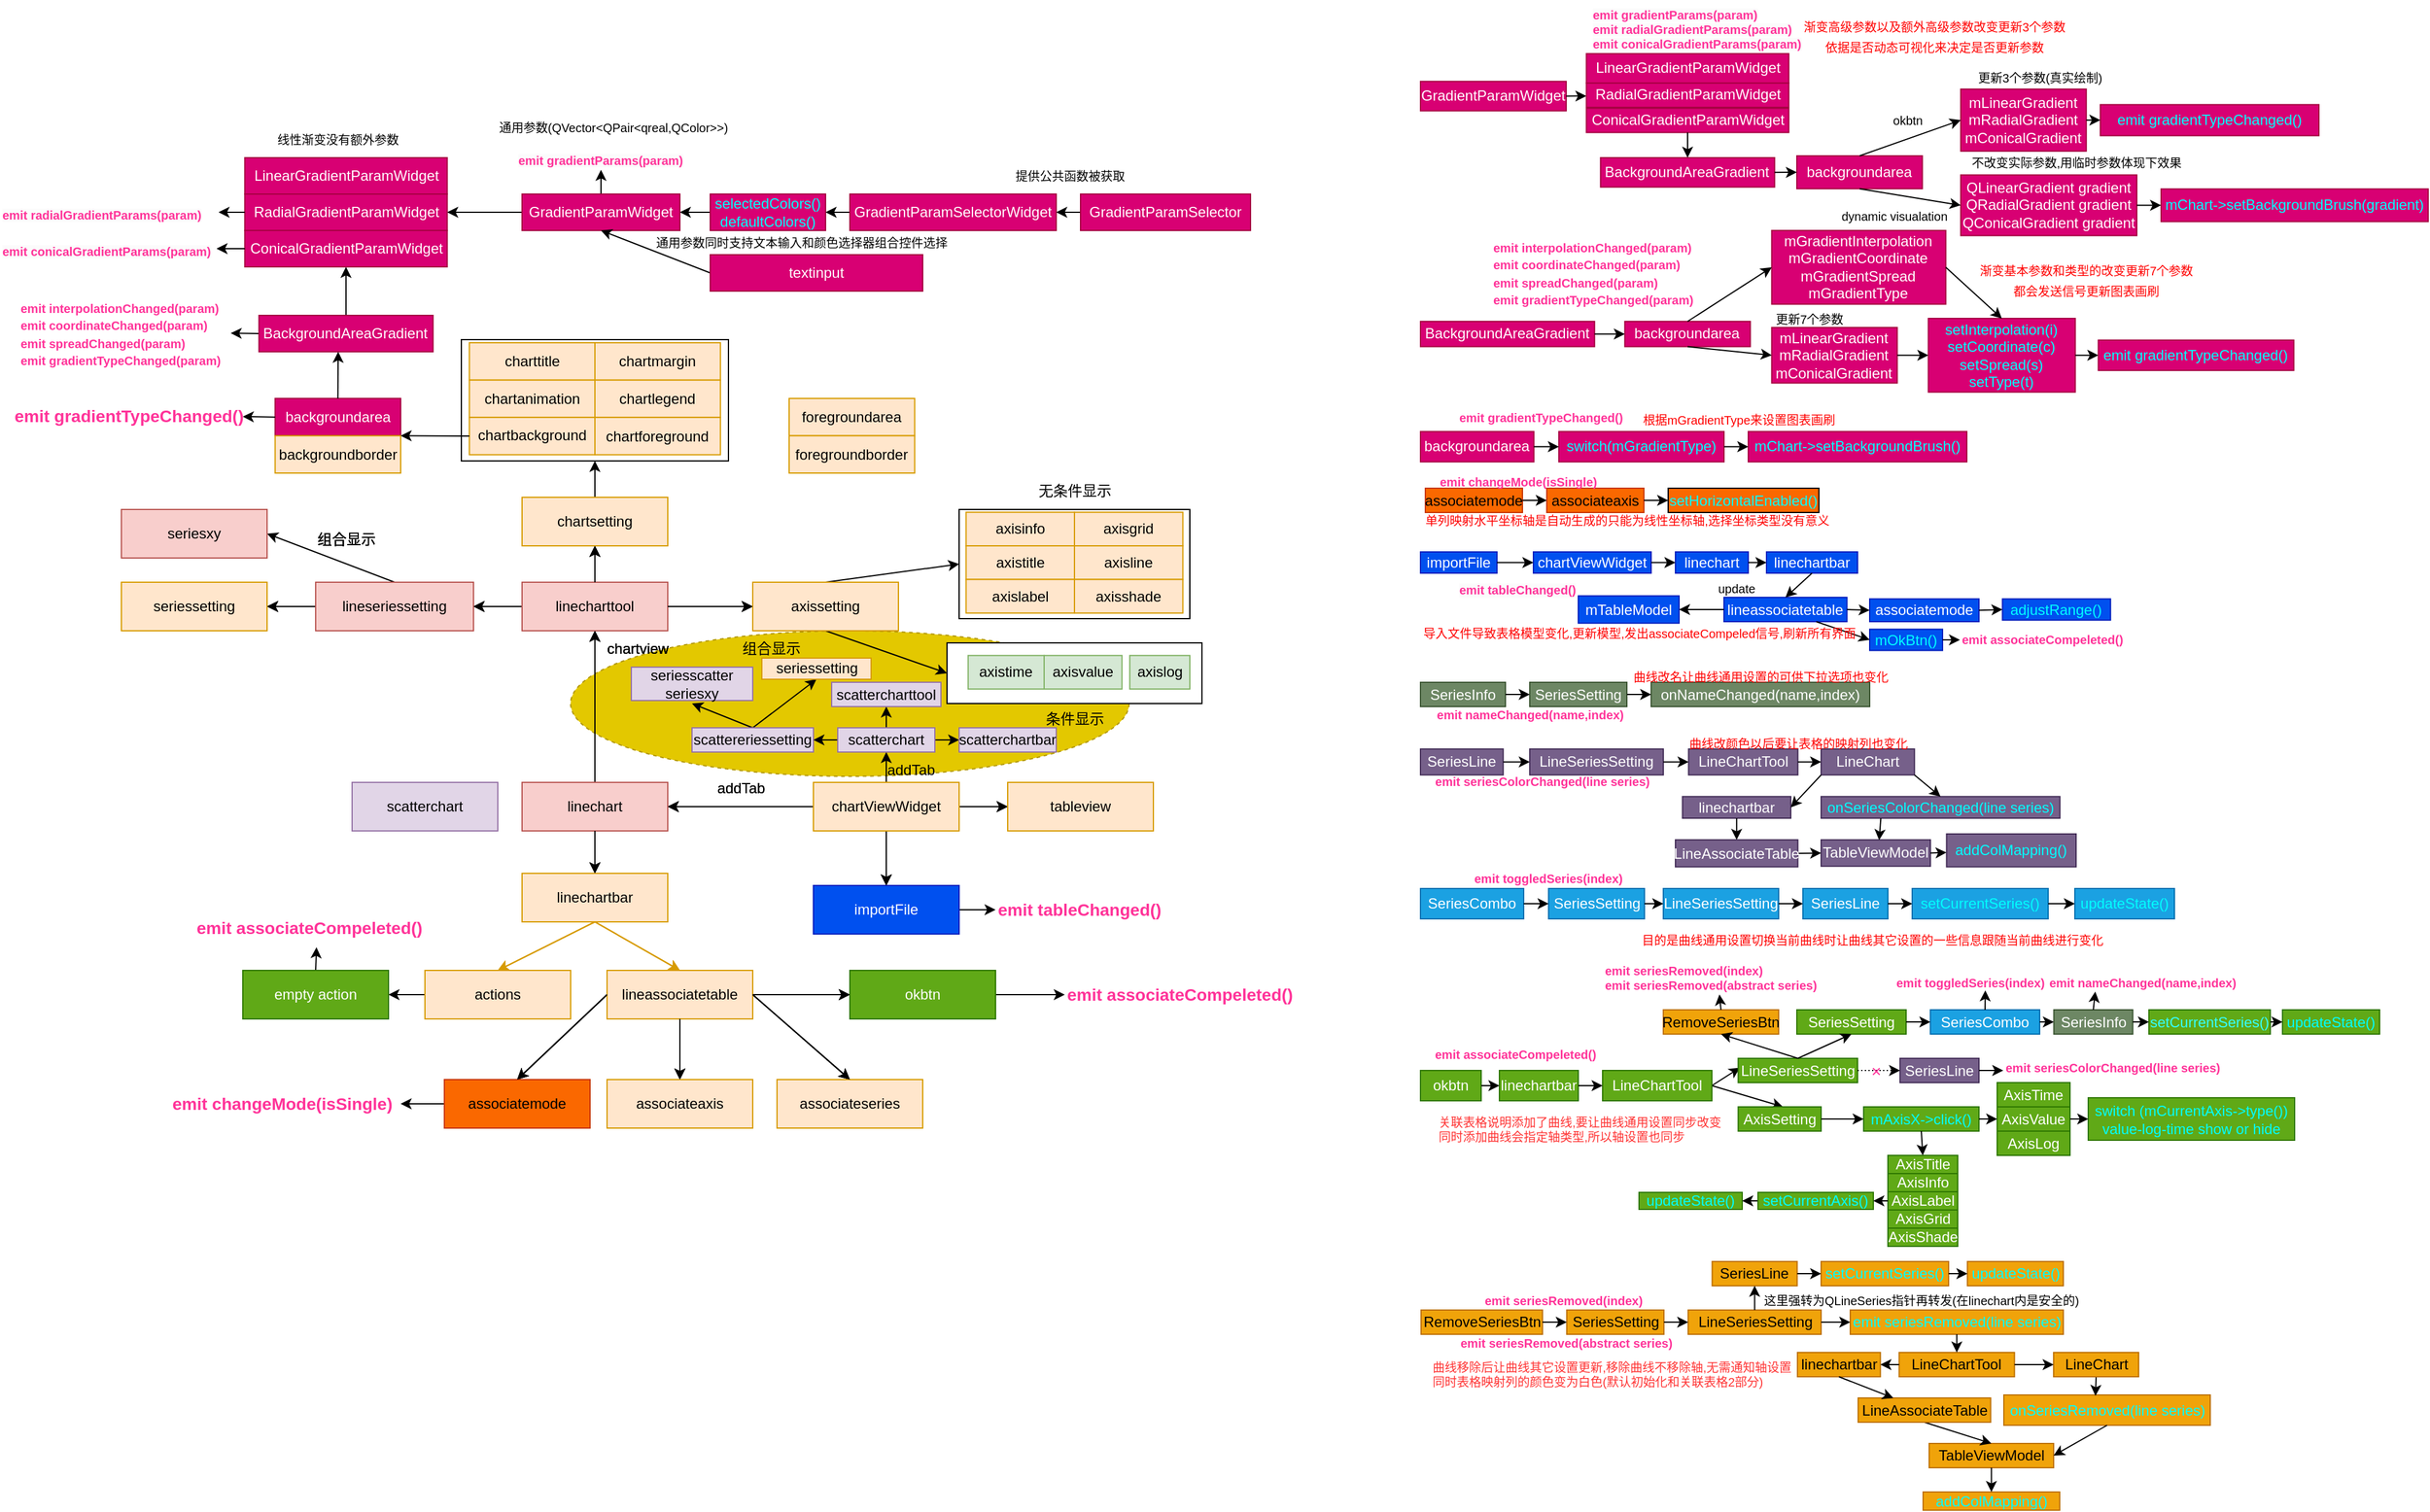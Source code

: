 <mxfile>
    <diagram id="-vgKKdyY2wyiJ_e43Tnr" name="第 1 页">
        <mxGraphModel dx="2775" dy="-609" grid="1" gridSize="10" guides="1" tooltips="1" connect="1" arrows="1" fold="1" page="1" pageScale="1" pageWidth="1169" pageHeight="827" math="0" shadow="0">
            <root>
                <mxCell id="0"/>
                <mxCell id="1" parent="0"/>
                <mxCell id="663" value="" style="ellipse;whiteSpace=wrap;html=1;labelBackgroundColor=#000000;fontFamily=Helvetica;fontSize=10;dashed=1;fillColor=#e3c800;fontColor=#000000;strokeColor=#B09500;rounded=0;" parent="1" vertex="1">
                    <mxGeometry x="-1830" y="1450" width="460" height="120" as="geometry"/>
                </mxCell>
                <mxCell id="3" value="seriessetting" style="whiteSpace=wrap;html=1;fillColor=#ffe6cc;strokeColor=#d79b00;container=0;rounded=0;" parent="1" vertex="1">
                    <mxGeometry x="-2200" y="1410" width="120" height="40" as="geometry"/>
                </mxCell>
                <mxCell id="72" style="edgeStyle=none;html=1;exitX=0;exitY=0.5;exitDx=0;exitDy=0;entryX=1;entryY=0.5;entryDx=0;entryDy=0;rounded=0;" parent="1" source="4" target="3" edge="1">
                    <mxGeometry relative="1" as="geometry"/>
                </mxCell>
                <mxCell id="4" value="lineseriessetting" style="whiteSpace=wrap;html=1;fillColor=#f8cecc;strokeColor=#b85450;container=0;rounded=0;" parent="1" vertex="1">
                    <mxGeometry x="-2040" y="1410" width="130" height="40" as="geometry"/>
                </mxCell>
                <mxCell id="70" style="edgeStyle=none;html=1;exitX=0;exitY=0.5;exitDx=0;exitDy=0;entryX=1;entryY=0.5;entryDx=0;entryDy=0;rounded=0;" parent="1" source="8" target="4" edge="1">
                    <mxGeometry relative="1" as="geometry"/>
                </mxCell>
                <mxCell id="8" value="linecharttool" style="whiteSpace=wrap;html=1;fillColor=#f8cecc;strokeColor=#b85450;container=0;rounded=0;" parent="1" vertex="1">
                    <mxGeometry x="-1870" y="1410" width="120" height="40" as="geometry"/>
                </mxCell>
                <mxCell id="10" value="chartsetting" style="whiteSpace=wrap;html=1;fillColor=#ffe6cc;strokeColor=#d79b00;container=0;rounded=0;" parent="1" vertex="1">
                    <mxGeometry x="-1870" y="1340" width="120" height="40" as="geometry"/>
                </mxCell>
                <mxCell id="75" style="edgeStyle=none;html=1;exitX=0.5;exitY=0;exitDx=0;exitDy=0;entryX=0.5;entryY=1;entryDx=0;entryDy=0;rounded=0;" parent="1" source="8" target="10" edge="1">
                    <mxGeometry relative="1" as="geometry"/>
                </mxCell>
                <mxCell id="11" value="axissetting" style="whiteSpace=wrap;html=1;fillColor=#ffe6cc;strokeColor=#d79b00;container=0;rounded=0;" parent="1" vertex="1">
                    <mxGeometry x="-1680" y="1410" width="120" height="40" as="geometry"/>
                </mxCell>
                <mxCell id="78" style="edgeStyle=none;html=1;exitX=1;exitY=0.5;exitDx=0;exitDy=0;entryX=0;entryY=0.5;entryDx=0;entryDy=0;rounded=0;" parent="1" source="8" target="11" edge="1">
                    <mxGeometry relative="1" as="geometry"/>
                </mxCell>
                <mxCell id="66" style="edgeStyle=none;html=1;exitX=0.5;exitY=0;exitDx=0;exitDy=0;entryX=0.5;entryY=1;entryDx=0;entryDy=0;rounded=0;" parent="1" source="15" target="8" edge="1">
                    <mxGeometry relative="1" as="geometry"/>
                </mxCell>
                <mxCell id="15" value="linechart" style="whiteSpace=wrap;html=1;fillColor=#f8cecc;strokeColor=#b85450;container=0;rounded=0;" parent="1" vertex="1">
                    <mxGeometry x="-1870" y="1575" width="120" height="40" as="geometry"/>
                </mxCell>
                <mxCell id="17" value="chartbar" style="whiteSpace=wrap;html=1;fillColor=#ffe6cc;strokeColor=#d79b00;container=0;rounded=0;" parent="1" vertex="1">
                    <mxGeometry x="-1870" y="1650" width="120" height="40" as="geometry"/>
                </mxCell>
                <mxCell id="63" style="edgeStyle=none;html=1;exitX=0.5;exitY=1;exitDx=0;exitDy=0;entryX=0.5;entryY=0;entryDx=0;entryDy=0;rounded=0;" parent="1" source="15" target="17" edge="1">
                    <mxGeometry relative="1" as="geometry"/>
                </mxCell>
                <mxCell id="19" value="actions" style="whiteSpace=wrap;html=1;fillColor=#ffe6cc;strokeColor=#d79b00;container=0;rounded=0;" parent="1" vertex="1">
                    <mxGeometry x="-1950" y="1730" width="120" height="40" as="geometry"/>
                </mxCell>
                <mxCell id="68" style="edgeStyle=none;html=1;exitX=0.5;exitY=1;exitDx=0;exitDy=0;entryX=0.5;entryY=0;entryDx=0;entryDy=0;fillColor=#ffe6cc;strokeColor=#d79b00;rounded=0;" parent="1" source="17" target="19" edge="1">
                    <mxGeometry relative="1" as="geometry"/>
                </mxCell>
                <mxCell id="20" value="associatetable" style="whiteSpace=wrap;html=1;fillColor=#ffe6cc;strokeColor=#d79b00;container=0;rounded=0;" parent="1" vertex="1">
                    <mxGeometry x="-1800" y="1730" width="120" height="40" as="geometry"/>
                </mxCell>
                <mxCell id="69" style="edgeStyle=none;html=1;exitX=0.5;exitY=1;exitDx=0;exitDy=0;entryX=0.5;entryY=0;entryDx=0;entryDy=0;fillColor=#ffe6cc;strokeColor=#d79b00;rounded=0;" parent="1" source="17" target="20" edge="1">
                    <mxGeometry relative="1" as="geometry"/>
                </mxCell>
                <mxCell id="65" style="edgeStyle=none;html=1;exitX=1;exitY=0.5;exitDx=0;exitDy=0;entryX=0;entryY=0.5;entryDx=0;entryDy=0;rounded=0;" parent="1" target="25" edge="1">
                    <mxGeometry relative="1" as="geometry">
                        <mxPoint x="-1525.0" y="1595" as="sourcePoint"/>
                    </mxGeometry>
                </mxCell>
                <mxCell id="25" value="tableview" style="whiteSpace=wrap;html=1;fillColor=#ffe6cc;strokeColor=#d79b00;container=0;rounded=0;" parent="1" vertex="1">
                    <mxGeometry x="-1470" y="1575" width="120" height="40" as="geometry"/>
                </mxCell>
                <mxCell id="27" value="chartview" style="text;html=1;align=center;verticalAlign=middle;resizable=0;points=[];autosize=1;strokeColor=none;fillColor=none;container=0;rounded=0;" parent="1" vertex="1">
                    <mxGeometry x="-1810" y="1450" width="70" height="30" as="geometry"/>
                </mxCell>
                <mxCell id="29" value="importFile" style="whiteSpace=wrap;html=1;fillColor=#ffe6cc;strokeColor=#d79b00;container=0;rounded=0;" parent="1" vertex="1">
                    <mxGeometry x="-1630" y="1660" width="120" height="40" as="geometry"/>
                </mxCell>
                <mxCell id="47" value="seriesline" style="whiteSpace=wrap;html=1;fillColor=#f8cecc;strokeColor=#b85450;container=0;rounded=0;" parent="1" vertex="1">
                    <mxGeometry x="-2200" y="1350" width="120" height="40" as="geometry"/>
                </mxCell>
                <mxCell id="90" style="edgeStyle=none;html=1;exitX=0;exitY=0.5;exitDx=0;exitDy=0;entryX=1;entryY=0.5;entryDx=0;entryDy=0;rounded=0;" parent="1" source="89" target="15" edge="1">
                    <mxGeometry relative="1" as="geometry"/>
                </mxCell>
                <mxCell id="91" style="edgeStyle=none;html=1;exitX=0.5;exitY=1;exitDx=0;exitDy=0;entryX=0.5;entryY=0;entryDx=0;entryDy=0;rounded=0;" parent="1" source="89" target="29" edge="1">
                    <mxGeometry relative="1" as="geometry"/>
                </mxCell>
                <mxCell id="89" value="chartViewWidget" style="whiteSpace=wrap;html=1;fillColor=#ffe6cc;strokeColor=#d79b00;container=0;rounded=0;" parent="1" vertex="1">
                    <mxGeometry x="-1630" y="1575" width="120" height="40" as="geometry"/>
                </mxCell>
                <mxCell id="92" value="addTab" style="text;html=1;align=center;verticalAlign=middle;resizable=0;points=[];autosize=1;strokeColor=none;fillColor=none;container=0;rounded=0;" parent="1" vertex="1">
                    <mxGeometry x="-1720" y="1565" width="60" height="30" as="geometry"/>
                </mxCell>
                <mxCell id="97" value="scatterchart" style="whiteSpace=wrap;html=1;fillColor=#e1d5e7;strokeColor=#9673a6;container=0;rounded=0;" parent="1" vertex="1">
                    <mxGeometry x="-2010" y="1575" width="120" height="40" as="geometry"/>
                </mxCell>
                <mxCell id="100" value="组合显示" style="text;html=1;align=center;verticalAlign=middle;resizable=0;points=[];autosize=1;strokeColor=none;fillColor=none;container=0;rounded=0;" parent="1" vertex="1">
                    <mxGeometry x="-2050" y="1360" width="70" height="30" as="geometry"/>
                </mxCell>
                <mxCell id="101" value="associatemode" style="whiteSpace=wrap;html=1;fillColor=#ffe6cc;strokeColor=#d79b00;container=0;rounded=0;" parent="1" vertex="1">
                    <mxGeometry x="-1934" y="1820" width="120" height="40" as="geometry"/>
                </mxCell>
                <mxCell id="105" style="edgeStyle=none;html=1;exitX=0;exitY=0.5;exitDx=0;exitDy=0;entryX=0.5;entryY=0;entryDx=0;entryDy=0;rounded=0;" parent="1" source="20" target="101" edge="1">
                    <mxGeometry relative="1" as="geometry"/>
                </mxCell>
                <mxCell id="102" value="associateaxis" style="whiteSpace=wrap;html=1;fillColor=#ffe6cc;strokeColor=#d79b00;container=0;rounded=0;" parent="1" vertex="1">
                    <mxGeometry x="-1800" y="1820" width="120" height="40" as="geometry"/>
                </mxCell>
                <mxCell id="104" style="edgeStyle=none;html=1;exitX=0.5;exitY=1;exitDx=0;exitDy=0;entryX=0.5;entryY=0;entryDx=0;entryDy=0;rounded=0;" parent="1" source="20" target="102" edge="1">
                    <mxGeometry relative="1" as="geometry"/>
                </mxCell>
                <mxCell id="103" value="associateseries" style="whiteSpace=wrap;html=1;fillColor=#ffe6cc;strokeColor=#d79b00;container=0;rounded=0;" parent="1" vertex="1">
                    <mxGeometry x="-1660" y="1820" width="120" height="40" as="geometry"/>
                </mxCell>
                <mxCell id="106" style="edgeStyle=none;html=1;exitX=1;exitY=0.5;exitDx=0;exitDy=0;entryX=0.5;entryY=0;entryDx=0;entryDy=0;rounded=0;" parent="1" source="20" target="103" edge="1">
                    <mxGeometry relative="1" as="geometry"/>
                </mxCell>
                <mxCell id="109" value="okbtn" style="rounded=0;whiteSpace=wrap;html=1;fillColor=#60a917;fontColor=#ffffff;strokeColor=#2D7600;container=0;" parent="1" vertex="1">
                    <mxGeometry x="-1600" y="1730" width="120" height="40" as="geometry"/>
                </mxCell>
                <mxCell id="191" style="edgeStyle=none;html=1;exitX=1;exitY=0.5;exitDx=0;exitDy=0;entryX=0;entryY=0.5;entryDx=0;entryDy=0;fontSize=14;fontColor=#000000;rounded=0;" parent="1" source="20" target="109" edge="1">
                    <mxGeometry relative="1" as="geometry"/>
                </mxCell>
                <mxCell id="115" value="&lt;pre style=&quot;margin: 0px; text-indent: 0px; font-size: 14px;&quot;&gt;&lt;font face=&quot;Helvetica&quot; color=&quot;#ff3399&quot;&gt;&lt;b&gt;emit associateCompeleted()&lt;/b&gt;&lt;/font&gt;&lt;/pre&gt;" style="text;whiteSpace=wrap;html=1;container=0;rounded=0;" parent="1" vertex="1">
                    <mxGeometry x="-1423" y="1735" width="190" height="30" as="geometry"/>
                </mxCell>
                <mxCell id="209" value="seriessetting" style="whiteSpace=wrap;html=1;fillColor=#ffe6cc;strokeColor=#d79b00;container=0;rounded=0;" parent="1" vertex="1">
                    <mxGeometry x="-2200" y="1410" width="120" height="40" as="geometry"/>
                </mxCell>
                <mxCell id="210" style="edgeStyle=none;html=1;exitX=0;exitY=0.5;exitDx=0;exitDy=0;entryX=1;entryY=0.5;entryDx=0;entryDy=0;rounded=0;" parent="1" source="212" target="209" edge="1">
                    <mxGeometry relative="1" as="geometry"/>
                </mxCell>
                <mxCell id="212" value="lineseriessetting" style="whiteSpace=wrap;html=1;fillColor=#f8cecc;strokeColor=#b85450;container=0;rounded=0;" parent="1" vertex="1">
                    <mxGeometry x="-2040" y="1410" width="130" height="40" as="geometry"/>
                </mxCell>
                <mxCell id="213" style="edgeStyle=none;html=1;exitX=0;exitY=0.5;exitDx=0;exitDy=0;entryX=1;entryY=0.5;entryDx=0;entryDy=0;rounded=0;" parent="1" source="216" target="212" edge="1">
                    <mxGeometry relative="1" as="geometry"/>
                </mxCell>
                <mxCell id="216" value="linecharttool" style="whiteSpace=wrap;html=1;fillColor=#f8cecc;strokeColor=#b85450;container=0;rounded=0;" parent="1" vertex="1">
                    <mxGeometry x="-1870" y="1410" width="120" height="40" as="geometry"/>
                </mxCell>
                <mxCell id="217" value="chartsetting" style="whiteSpace=wrap;html=1;fillColor=#ffe6cc;strokeColor=#d79b00;container=0;rounded=0;" parent="1" vertex="1">
                    <mxGeometry x="-1870" y="1340" width="120" height="40" as="geometry"/>
                </mxCell>
                <mxCell id="214" style="edgeStyle=none;html=1;exitX=0.5;exitY=0;exitDx=0;exitDy=0;entryX=0.5;entryY=1;entryDx=0;entryDy=0;rounded=0;" parent="1" source="216" target="217" edge="1">
                    <mxGeometry relative="1" as="geometry"/>
                </mxCell>
                <mxCell id="221" value="axissetting" style="whiteSpace=wrap;html=1;fillColor=#ffe6cc;strokeColor=#d79b00;container=0;rounded=0;" parent="1" vertex="1">
                    <mxGeometry x="-1680" y="1410" width="120" height="40" as="geometry"/>
                </mxCell>
                <mxCell id="215" style="edgeStyle=none;html=1;exitX=1;exitY=0.5;exitDx=0;exitDy=0;entryX=0;entryY=0.5;entryDx=0;entryDy=0;rounded=0;" parent="1" source="216" target="221" edge="1">
                    <mxGeometry relative="1" as="geometry"/>
                </mxCell>
                <mxCell id="223" style="edgeStyle=none;html=1;exitX=0.5;exitY=0;exitDx=0;exitDy=0;entryX=0.5;entryY=1;entryDx=0;entryDy=0;rounded=0;" parent="1" source="224" target="216" edge="1">
                    <mxGeometry relative="1" as="geometry"/>
                </mxCell>
                <mxCell id="224" value="linechart" style="whiteSpace=wrap;html=1;fillColor=#f8cecc;strokeColor=#b85450;container=0;rounded=0;" parent="1" vertex="1">
                    <mxGeometry x="-1870" y="1575" width="120" height="40" as="geometry"/>
                </mxCell>
                <mxCell id="227" value="chartbar" style="whiteSpace=wrap;html=1;fillColor=#ffe6cc;strokeColor=#d79b00;container=0;rounded=0;" parent="1" vertex="1">
                    <mxGeometry x="-1870" y="1650" width="120" height="40" as="geometry"/>
                </mxCell>
                <mxCell id="222" style="edgeStyle=none;html=1;exitX=0.5;exitY=1;exitDx=0;exitDy=0;entryX=0.5;entryY=0;entryDx=0;entryDy=0;rounded=0;" parent="1" source="224" target="227" edge="1">
                    <mxGeometry relative="1" as="geometry"/>
                </mxCell>
                <mxCell id="228" value="actions" style="whiteSpace=wrap;html=1;fillColor=#ffe6cc;strokeColor=#d79b00;container=0;rounded=0;" parent="1" vertex="1">
                    <mxGeometry x="-1950" y="1730" width="120" height="40" as="geometry"/>
                </mxCell>
                <mxCell id="225" style="edgeStyle=none;html=1;exitX=0.5;exitY=1;exitDx=0;exitDy=0;entryX=0.5;entryY=0;entryDx=0;entryDy=0;fillColor=#ffe6cc;strokeColor=#d79b00;rounded=0;" parent="1" source="227" target="228" edge="1">
                    <mxGeometry relative="1" as="geometry"/>
                </mxCell>
                <mxCell id="233" value="associatetable" style="whiteSpace=wrap;html=1;fillColor=#ffe6cc;strokeColor=#d79b00;container=0;rounded=0;" parent="1" vertex="1">
                    <mxGeometry x="-1800" y="1730" width="120" height="40" as="geometry"/>
                </mxCell>
                <mxCell id="226" style="edgeStyle=none;html=1;exitX=0.5;exitY=1;exitDx=0;exitDy=0;entryX=0.5;entryY=0;entryDx=0;entryDy=0;fillColor=#ffe6cc;strokeColor=#d79b00;rounded=0;" parent="1" source="227" target="233" edge="1">
                    <mxGeometry relative="1" as="geometry"/>
                </mxCell>
                <mxCell id="234" style="edgeStyle=none;html=1;exitX=1;exitY=0.5;exitDx=0;exitDy=0;entryX=0;entryY=0.5;entryDx=0;entryDy=0;rounded=0;" parent="1" target="235" edge="1">
                    <mxGeometry relative="1" as="geometry">
                        <mxPoint x="-1525.0" y="1595" as="sourcePoint"/>
                    </mxGeometry>
                </mxCell>
                <mxCell id="235" value="tableview" style="whiteSpace=wrap;html=1;fillColor=#ffe6cc;strokeColor=#d79b00;container=0;rounded=0;" parent="1" vertex="1">
                    <mxGeometry x="-1470" y="1575" width="120" height="40" as="geometry"/>
                </mxCell>
                <mxCell id="236" value="chartview" style="text;html=1;align=center;verticalAlign=middle;resizable=0;points=[];autosize=1;strokeColor=none;fillColor=none;container=0;rounded=0;" parent="1" vertex="1">
                    <mxGeometry x="-1810" y="1450" width="70" height="30" as="geometry"/>
                </mxCell>
                <mxCell id="237" value="importFile" style="whiteSpace=wrap;html=1;fillColor=#ffe6cc;strokeColor=#d79b00;container=0;rounded=0;" parent="1" vertex="1">
                    <mxGeometry x="-1630" y="1660" width="120" height="40" as="geometry"/>
                </mxCell>
                <mxCell id="241" value="seriesline" style="whiteSpace=wrap;html=1;fillColor=#f8cecc;strokeColor=#b85450;container=0;rounded=0;" parent="1" vertex="1">
                    <mxGeometry x="-2200" y="1350" width="120" height="40" as="geometry"/>
                </mxCell>
                <mxCell id="243" style="edgeStyle=none;html=1;exitX=0;exitY=0.5;exitDx=0;exitDy=0;entryX=1;entryY=0.5;entryDx=0;entryDy=0;rounded=0;" parent="1" source="245" target="224" edge="1">
                    <mxGeometry relative="1" as="geometry"/>
                </mxCell>
                <mxCell id="244" style="edgeStyle=none;html=1;exitX=0.5;exitY=1;exitDx=0;exitDy=0;entryX=0.5;entryY=0;entryDx=0;entryDy=0;rounded=0;" parent="1" source="245" target="237" edge="1">
                    <mxGeometry relative="1" as="geometry"/>
                </mxCell>
                <mxCell id="245" value="chartViewWidget" style="whiteSpace=wrap;html=1;fillColor=#ffe6cc;strokeColor=#d79b00;container=0;rounded=0;" parent="1" vertex="1">
                    <mxGeometry x="-1630" y="1575" width="120" height="40" as="geometry"/>
                </mxCell>
                <mxCell id="246" value="addTab" style="text;html=1;align=center;verticalAlign=middle;resizable=0;points=[];autosize=1;strokeColor=none;fillColor=none;container=0;rounded=0;" parent="1" vertex="1">
                    <mxGeometry x="-1720" y="1565" width="60" height="30" as="geometry"/>
                </mxCell>
                <mxCell id="248" value="scatterchart" style="whiteSpace=wrap;html=1;fillColor=#e1d5e7;strokeColor=#9673a6;container=0;rounded=0;" parent="1" vertex="1">
                    <mxGeometry x="-2010" y="1575" width="120" height="40" as="geometry"/>
                </mxCell>
                <mxCell id="250" value="组合显示" style="text;html=1;align=center;verticalAlign=middle;resizable=0;points=[];autosize=1;strokeColor=none;fillColor=none;container=0;rounded=0;" parent="1" vertex="1">
                    <mxGeometry x="-2050" y="1360" width="70" height="30" as="geometry"/>
                </mxCell>
                <mxCell id="251" value="associatemode" style="whiteSpace=wrap;html=1;fillColor=#ffe6cc;strokeColor=#d79b00;container=0;rounded=0;" parent="1" vertex="1">
                    <mxGeometry x="-1934" y="1820" width="120" height="40" as="geometry"/>
                </mxCell>
                <mxCell id="230" style="edgeStyle=none;html=1;exitX=0;exitY=0.5;exitDx=0;exitDy=0;entryX=0.5;entryY=0;entryDx=0;entryDy=0;rounded=0;" parent="1" source="233" target="251" edge="1">
                    <mxGeometry relative="1" as="geometry"/>
                </mxCell>
                <mxCell id="252" value="associateaxis" style="whiteSpace=wrap;html=1;fillColor=#ffe6cc;strokeColor=#d79b00;container=0;rounded=0;" parent="1" vertex="1">
                    <mxGeometry x="-1800" y="1820" width="120" height="40" as="geometry"/>
                </mxCell>
                <mxCell id="229" style="edgeStyle=none;html=1;exitX=0.5;exitY=1;exitDx=0;exitDy=0;entryX=0.5;entryY=0;entryDx=0;entryDy=0;rounded=0;" parent="1" source="233" target="252" edge="1">
                    <mxGeometry relative="1" as="geometry"/>
                </mxCell>
                <mxCell id="253" value="associateseries" style="whiteSpace=wrap;html=1;fillColor=#ffe6cc;strokeColor=#d79b00;container=0;rounded=0;" parent="1" vertex="1">
                    <mxGeometry x="-1660" y="1820" width="120" height="40" as="geometry"/>
                </mxCell>
                <mxCell id="231" style="edgeStyle=none;html=1;exitX=1;exitY=0.5;exitDx=0;exitDy=0;entryX=0.5;entryY=0;entryDx=0;entryDy=0;rounded=0;" parent="1" source="233" target="253" edge="1">
                    <mxGeometry relative="1" as="geometry"/>
                </mxCell>
                <mxCell id="258" value="okbtn" style="rounded=0;whiteSpace=wrap;html=1;fillColor=#60a917;fontColor=#ffffff;strokeColor=#2D7600;container=0;" parent="1" vertex="1">
                    <mxGeometry x="-1600" y="1730" width="120" height="40" as="geometry"/>
                </mxCell>
                <mxCell id="232" style="edgeStyle=none;html=1;exitX=1;exitY=0.5;exitDx=0;exitDy=0;entryX=0;entryY=0.5;entryDx=0;entryDy=0;fontSize=14;fontColor=#000000;rounded=0;" parent="1" source="233" target="258" edge="1">
                    <mxGeometry relative="1" as="geometry"/>
                </mxCell>
                <mxCell id="259" value="seriessetting" style="whiteSpace=wrap;html=1;fillColor=#ffe6cc;strokeColor=#d79b00;container=0;rounded=0;" parent="1" vertex="1">
                    <mxGeometry x="-2200" y="1410" width="120" height="40" as="geometry"/>
                </mxCell>
                <mxCell id="260" style="edgeStyle=none;html=1;exitX=0;exitY=0.5;exitDx=0;exitDy=0;entryX=1;entryY=0.5;entryDx=0;entryDy=0;rounded=0;" parent="1" source="262" target="259" edge="1">
                    <mxGeometry relative="1" as="geometry"/>
                </mxCell>
                <mxCell id="441" style="edgeStyle=none;html=1;exitX=0.5;exitY=0;exitDx=0;exitDy=0;entryX=1;entryY=0.5;entryDx=0;entryDy=0;fontFamily=Helvetica;fontSize=14;fontColor=#FF0000;rounded=0;" parent="1" source="262" target="291" edge="1">
                    <mxGeometry relative="1" as="geometry"/>
                </mxCell>
                <mxCell id="262" value="lineseriessetting" style="whiteSpace=wrap;html=1;fillColor=#f8cecc;strokeColor=#b85450;container=0;rounded=0;" parent="1" vertex="1">
                    <mxGeometry x="-2040" y="1410" width="130" height="40" as="geometry"/>
                </mxCell>
                <mxCell id="263" style="edgeStyle=none;html=1;exitX=0;exitY=0.5;exitDx=0;exitDy=0;entryX=1;entryY=0.5;entryDx=0;entryDy=0;rounded=0;" parent="1" source="266" target="262" edge="1">
                    <mxGeometry relative="1" as="geometry"/>
                </mxCell>
                <mxCell id="266" value="linecharttool" style="whiteSpace=wrap;html=1;fillColor=#f8cecc;strokeColor=#b85450;container=0;rounded=0;" parent="1" vertex="1">
                    <mxGeometry x="-1870" y="1410" width="120" height="40" as="geometry"/>
                </mxCell>
                <mxCell id="511" style="edgeStyle=none;html=1;exitX=0.5;exitY=0;exitDx=0;exitDy=0;entryX=0.5;entryY=1;entryDx=0;entryDy=0;fontFamily=Helvetica;fontSize=14;fontColor=#00FFFF;rounded=0;" parent="1" source="267" target="504" edge="1">
                    <mxGeometry relative="1" as="geometry"/>
                </mxCell>
                <mxCell id="267" value="chartsetting" style="whiteSpace=wrap;html=1;fillColor=#ffe6cc;strokeColor=#d79b00;container=0;rounded=0;" parent="1" vertex="1">
                    <mxGeometry x="-1870" y="1340" width="120" height="40" as="geometry"/>
                </mxCell>
                <mxCell id="264" style="edgeStyle=none;html=1;exitX=0.5;exitY=0;exitDx=0;exitDy=0;entryX=0.5;entryY=1;entryDx=0;entryDy=0;rounded=0;" parent="1" source="266" target="267" edge="1">
                    <mxGeometry relative="1" as="geometry"/>
                </mxCell>
                <mxCell id="475" style="edgeStyle=none;html=1;exitX=0.5;exitY=1;exitDx=0;exitDy=0;entryX=0;entryY=0.5;entryDx=0;entryDy=0;fontFamily=Helvetica;fontSize=14;fontColor=#00FFFF;rounded=0;" parent="1" source="271" target="471" edge="1">
                    <mxGeometry relative="1" as="geometry"/>
                </mxCell>
                <mxCell id="492" style="edgeStyle=none;html=1;exitX=0.5;exitY=0;exitDx=0;exitDy=0;entryX=0;entryY=0.5;entryDx=0;entryDy=0;fontFamily=Helvetica;fontSize=14;fontColor=#00FFFF;rounded=0;" parent="1" source="271" target="485" edge="1">
                    <mxGeometry relative="1" as="geometry"/>
                </mxCell>
                <mxCell id="271" value="axissetting" style="whiteSpace=wrap;html=1;fillColor=#ffe6cc;strokeColor=#d79b00;container=0;rounded=0;" parent="1" vertex="1">
                    <mxGeometry x="-1680" y="1410" width="120" height="40" as="geometry"/>
                </mxCell>
                <mxCell id="265" style="edgeStyle=none;html=1;exitX=1;exitY=0.5;exitDx=0;exitDy=0;entryX=0;entryY=0.5;entryDx=0;entryDy=0;rounded=0;" parent="1" source="266" target="271" edge="1">
                    <mxGeometry relative="1" as="geometry"/>
                </mxCell>
                <mxCell id="273" style="edgeStyle=none;html=1;exitX=0.5;exitY=0;exitDx=0;exitDy=0;entryX=0.5;entryY=1;entryDx=0;entryDy=0;rounded=0;" parent="1" source="274" target="266" edge="1">
                    <mxGeometry relative="1" as="geometry"/>
                </mxCell>
                <mxCell id="274" value="linechart" style="whiteSpace=wrap;html=1;fillColor=#f8cecc;strokeColor=#b85450;container=0;rounded=0;" parent="1" vertex="1">
                    <mxGeometry x="-1870" y="1575" width="120" height="40" as="geometry"/>
                </mxCell>
                <mxCell id="277" value="linechartbar" style="whiteSpace=wrap;html=1;fillColor=#ffe6cc;strokeColor=#d79b00;container=0;rounded=0;" parent="1" vertex="1">
                    <mxGeometry x="-1870" y="1650" width="120" height="40" as="geometry"/>
                </mxCell>
                <mxCell id="272" style="edgeStyle=none;html=1;exitX=0.5;exitY=1;exitDx=0;exitDy=0;entryX=0.5;entryY=0;entryDx=0;entryDy=0;rounded=0;" parent="1" source="274" target="277" edge="1">
                    <mxGeometry relative="1" as="geometry"/>
                </mxCell>
                <mxCell id="718" style="edgeStyle=none;html=1;exitX=0;exitY=0.5;exitDx=0;exitDy=0;entryX=1;entryY=0.5;entryDx=0;entryDy=0;fontFamily=Helvetica;fontSize=10;fontColor=#FF3399;rounded=0;" parent="1" source="278" target="460" edge="1">
                    <mxGeometry relative="1" as="geometry"/>
                </mxCell>
                <mxCell id="278" value="actions" style="whiteSpace=wrap;html=1;fillColor=#ffe6cc;strokeColor=#d79b00;container=0;rounded=0;" parent="1" vertex="1">
                    <mxGeometry x="-1950" y="1730" width="120" height="40" as="geometry"/>
                </mxCell>
                <mxCell id="275" style="edgeStyle=none;html=1;exitX=0.5;exitY=1;exitDx=0;exitDy=0;entryX=0.5;entryY=0;entryDx=0;entryDy=0;fillColor=#ffe6cc;strokeColor=#d79b00;rounded=0;" parent="1" source="277" target="278" edge="1">
                    <mxGeometry relative="1" as="geometry"/>
                </mxCell>
                <mxCell id="283" value="lineassociatetable" style="whiteSpace=wrap;html=1;fillColor=#ffe6cc;strokeColor=#d79b00;container=0;rounded=0;" parent="1" vertex="1">
                    <mxGeometry x="-1800" y="1730" width="120" height="40" as="geometry"/>
                </mxCell>
                <mxCell id="276" style="edgeStyle=none;html=1;exitX=0.5;exitY=1;exitDx=0;exitDy=0;entryX=0.5;entryY=0;entryDx=0;entryDy=0;fillColor=#ffe6cc;strokeColor=#d79b00;rounded=0;" parent="1" source="277" target="283" edge="1">
                    <mxGeometry relative="1" as="geometry"/>
                </mxCell>
                <mxCell id="284" style="edgeStyle=none;html=1;exitX=1;exitY=0.5;exitDx=0;exitDy=0;entryX=0;entryY=0.5;entryDx=0;entryDy=0;rounded=0;" parent="1" target="285" edge="1">
                    <mxGeometry relative="1" as="geometry">
                        <mxPoint x="-1525.0" y="1595" as="sourcePoint"/>
                    </mxGeometry>
                </mxCell>
                <mxCell id="285" value="tableview" style="whiteSpace=wrap;html=1;fillColor=#ffe6cc;strokeColor=#d79b00;container=0;rounded=0;" parent="1" vertex="1">
                    <mxGeometry x="-1470" y="1575" width="120" height="40" as="geometry"/>
                </mxCell>
                <mxCell id="286" value="chartview" style="text;html=1;align=center;verticalAlign=middle;resizable=0;points=[];autosize=1;strokeColor=none;fillColor=none;container=0;rounded=0;" parent="1" vertex="1">
                    <mxGeometry x="-1810" y="1450" width="70" height="30" as="geometry"/>
                </mxCell>
                <mxCell id="436" style="edgeStyle=none;html=1;exitX=1;exitY=0.5;exitDx=0;exitDy=0;entryX=0;entryY=0.5;entryDx=0;entryDy=0;fontFamily=Helvetica;fontSize=14;fontColor=#FF0000;rounded=0;" parent="1" source="287" target="435" edge="1">
                    <mxGeometry relative="1" as="geometry"/>
                </mxCell>
                <mxCell id="287" value="importFile" style="whiteSpace=wrap;html=1;fillColor=#0050ef;strokeColor=#001DBC;fontColor=#ffffff;container=0;rounded=0;" parent="1" vertex="1">
                    <mxGeometry x="-1630" y="1660" width="120" height="40" as="geometry"/>
                </mxCell>
                <mxCell id="291" value="seriesxy" style="whiteSpace=wrap;html=1;fillColor=#f8cecc;strokeColor=#b85450;container=0;rounded=0;" parent="1" vertex="1">
                    <mxGeometry x="-2200" y="1350" width="120" height="40" as="geometry"/>
                </mxCell>
                <mxCell id="292" value="seriesscatter&lt;br&gt;seriesxy" style="whiteSpace=wrap;html=1;fillColor=#e1d5e7;strokeColor=#9673a6;container=0;rounded=0;" parent="1" vertex="1">
                    <mxGeometry x="-1780" y="1480" width="100" height="27.5" as="geometry"/>
                </mxCell>
                <mxCell id="293" style="edgeStyle=none;html=1;exitX=0;exitY=0.5;exitDx=0;exitDy=0;entryX=1;entryY=0.5;entryDx=0;entryDy=0;rounded=0;" parent="1" source="295" target="274" edge="1">
                    <mxGeometry relative="1" as="geometry"/>
                </mxCell>
                <mxCell id="294" style="edgeStyle=none;html=1;exitX=0.5;exitY=1;exitDx=0;exitDy=0;entryX=0.5;entryY=0;entryDx=0;entryDy=0;rounded=0;" parent="1" source="295" target="287" edge="1">
                    <mxGeometry relative="1" as="geometry"/>
                </mxCell>
                <mxCell id="494" style="edgeStyle=none;html=1;exitX=0.5;exitY=0;exitDx=0;exitDy=0;entryX=0.5;entryY=1;entryDx=0;entryDy=0;fontFamily=Helvetica;fontSize=14;fontColor=#00FFFF;rounded=0;" parent="1" source="295" target="298" edge="1">
                    <mxGeometry relative="1" as="geometry"/>
                </mxCell>
                <mxCell id="295" value="chartViewWidget" style="whiteSpace=wrap;html=1;fillColor=#ffe6cc;strokeColor=#d79b00;container=0;rounded=0;" parent="1" vertex="1">
                    <mxGeometry x="-1630" y="1575" width="120" height="40" as="geometry"/>
                </mxCell>
                <mxCell id="296" value="addTab" style="text;html=1;align=center;verticalAlign=middle;resizable=0;points=[];autosize=1;strokeColor=none;fillColor=none;container=0;rounded=0;" parent="1" vertex="1">
                    <mxGeometry x="-1580" y="1550" width="60" height="30" as="geometry"/>
                </mxCell>
                <mxCell id="499" style="edgeStyle=none;html=1;exitX=0.5;exitY=0;exitDx=0;exitDy=0;fontFamily=Helvetica;fontSize=14;fontColor=#00FFFF;rounded=0;" parent="1" source="297" edge="1">
                    <mxGeometry relative="1" as="geometry">
                        <mxPoint x="-1730" y="1510" as="targetPoint"/>
                    </mxGeometry>
                </mxCell>
                <mxCell id="500" style="edgeStyle=none;html=1;exitX=0.5;exitY=0;exitDx=0;exitDy=0;entryX=0.5;entryY=1;entryDx=0;entryDy=0;fontFamily=Helvetica;fontSize=14;fontColor=#00FFFF;rounded=0;" parent="1" source="297" target="498" edge="1">
                    <mxGeometry relative="1" as="geometry"/>
                </mxCell>
                <mxCell id="297" value="scattereriessetting" style="whiteSpace=wrap;html=1;fillColor=#e1d5e7;strokeColor=#9673a6;container=0;rounded=0;" parent="1" vertex="1">
                    <mxGeometry x="-1730" y="1530" width="100" height="20" as="geometry"/>
                </mxCell>
                <mxCell id="495" style="edgeStyle=none;html=1;exitX=0;exitY=0.5;exitDx=0;exitDy=0;entryX=1;entryY=0.5;entryDx=0;entryDy=0;fontFamily=Helvetica;fontSize=14;fontColor=#00FFFF;rounded=0;" parent="1" source="298" target="297" edge="1">
                    <mxGeometry relative="1" as="geometry"/>
                </mxCell>
                <mxCell id="722" style="edgeStyle=none;html=1;exitX=0.5;exitY=0;exitDx=0;exitDy=0;entryX=0.5;entryY=1;entryDx=0;entryDy=0;" edge="1" parent="1" source="298" target="721">
                    <mxGeometry relative="1" as="geometry"/>
                </mxCell>
                <mxCell id="726" style="edgeStyle=none;html=1;exitX=1;exitY=0.5;exitDx=0;exitDy=0;entryX=0;entryY=0.5;entryDx=0;entryDy=0;" edge="1" parent="1" source="298" target="724">
                    <mxGeometry relative="1" as="geometry"/>
                </mxCell>
                <mxCell id="298" value="scatterchart" style="whiteSpace=wrap;html=1;fillColor=#e1d5e7;strokeColor=#9673a6;container=0;rounded=0;" parent="1" vertex="1">
                    <mxGeometry x="-1610" y="1530" width="80" height="20" as="geometry"/>
                </mxCell>
                <mxCell id="299" value="条件显示" style="text;html=1;align=center;verticalAlign=middle;resizable=0;points=[];autosize=1;strokeColor=none;fillColor=none;container=0;rounded=0;" parent="1" vertex="1">
                    <mxGeometry x="-1450" y="1507.5" width="70" height="30" as="geometry"/>
                </mxCell>
                <mxCell id="300" value="组合显示" style="text;html=1;align=center;verticalAlign=middle;resizable=0;points=[];autosize=1;strokeColor=none;fillColor=none;container=0;rounded=0;" parent="1" vertex="1">
                    <mxGeometry x="-2050" y="1360" width="70" height="30" as="geometry"/>
                </mxCell>
                <mxCell id="426" style="edgeStyle=none;html=1;exitX=0;exitY=0.5;exitDx=0;exitDy=0;entryX=1;entryY=0.5;entryDx=0;entryDy=0;fontFamily=Helvetica;fontSize=14;fontColor=#00FFFF;rounded=0;" parent="1" source="301" target="425" edge="1">
                    <mxGeometry relative="1" as="geometry"/>
                </mxCell>
                <mxCell id="301" value="associatemode" style="whiteSpace=wrap;html=1;fillColor=#fa6800;strokeColor=#C73500;fontColor=#000000;container=0;rounded=0;" parent="1" vertex="1">
                    <mxGeometry x="-1934" y="1820" width="120" height="40" as="geometry"/>
                </mxCell>
                <mxCell id="280" style="edgeStyle=none;html=1;exitX=0;exitY=0.5;exitDx=0;exitDy=0;entryX=0.5;entryY=0;entryDx=0;entryDy=0;rounded=0;" parent="1" source="283" target="301" edge="1">
                    <mxGeometry relative="1" as="geometry"/>
                </mxCell>
                <mxCell id="302" value="associateaxis" style="whiteSpace=wrap;html=1;fillColor=#ffe6cc;strokeColor=#d79b00;container=0;rounded=0;" parent="1" vertex="1">
                    <mxGeometry x="-1800" y="1820" width="120" height="40" as="geometry"/>
                </mxCell>
                <mxCell id="279" style="edgeStyle=none;html=1;exitX=0.5;exitY=1;exitDx=0;exitDy=0;entryX=0.5;entryY=0;entryDx=0;entryDy=0;rounded=0;" parent="1" source="283" target="302" edge="1">
                    <mxGeometry relative="1" as="geometry"/>
                </mxCell>
                <mxCell id="303" value="associateseries" style="whiteSpace=wrap;html=1;fillColor=#ffe6cc;strokeColor=#d79b00;container=0;rounded=0;" parent="1" vertex="1">
                    <mxGeometry x="-1660" y="1820" width="120" height="40" as="geometry"/>
                </mxCell>
                <mxCell id="281" style="edgeStyle=none;html=1;exitX=1;exitY=0.5;exitDx=0;exitDy=0;entryX=0.5;entryY=0;entryDx=0;entryDy=0;rounded=0;" parent="1" source="283" target="303" edge="1">
                    <mxGeometry relative="1" as="geometry"/>
                </mxCell>
                <mxCell id="312" style="edgeStyle=none;html=1;exitX=1;exitY=0.5;exitDx=0;exitDy=0;entryX=0;entryY=0.5;entryDx=0;entryDy=0;fontFamily=Helvetica;fontSize=18;fontColor=#000000;rounded=0;" parent="1" source="308" target="115" edge="1">
                    <mxGeometry relative="1" as="geometry"/>
                </mxCell>
                <mxCell id="308" value="okbtn" style="rounded=0;whiteSpace=wrap;html=1;fillColor=#60a917;fontColor=#ffffff;strokeColor=#2D7600;container=0;" parent="1" vertex="1">
                    <mxGeometry x="-1600" y="1730" width="120" height="40" as="geometry"/>
                </mxCell>
                <mxCell id="282" style="edgeStyle=none;html=1;exitX=1;exitY=0.5;exitDx=0;exitDy=0;entryX=0;entryY=0.5;entryDx=0;entryDy=0;fontSize=14;fontColor=#000000;rounded=0;" parent="1" source="283" target="308" edge="1">
                    <mxGeometry relative="1" as="geometry"/>
                </mxCell>
                <mxCell id="425" value="&lt;pre style=&quot;margin: 0px; text-indent: 0px; font-size: 14px;&quot;&gt;&lt;font face=&quot;Helvetica&quot; color=&quot;#ff3399&quot;&gt;&lt;b&gt;emit changeMode(isSingle)&lt;/b&gt;&lt;/font&gt;&lt;/pre&gt;" style="text;whiteSpace=wrap;html=1;container=0;rounded=0;" parent="1" vertex="1">
                    <mxGeometry x="-2160" y="1825" width="190" height="30" as="geometry"/>
                </mxCell>
                <mxCell id="435" value="&lt;pre style=&quot;margin: 0px; text-indent: 0px; font-size: 14px;&quot;&gt;&lt;font face=&quot;Helvetica&quot; color=&quot;#ff3399&quot;&gt;&lt;b&gt;emit tableChanged()&lt;/b&gt;&lt;/font&gt;&lt;/pre&gt;" style="text;whiteSpace=wrap;html=1;container=0;rounded=0;" parent="1" vertex="1">
                    <mxGeometry x="-1480" y="1665" width="190" height="30" as="geometry"/>
                </mxCell>
                <mxCell id="462" style="edgeStyle=none;html=1;exitX=0.5;exitY=0;exitDx=0;exitDy=0;entryX=0.53;entryY=1.031;entryDx=0;entryDy=0;entryPerimeter=0;fontFamily=Helvetica;fontSize=14;fontColor=#00FFFF;rounded=0;" parent="1" source="460" target="461" edge="1">
                    <mxGeometry relative="1" as="geometry"/>
                </mxCell>
                <mxCell id="460" value="empty action" style="whiteSpace=wrap;html=1;fillColor=#60a917;strokeColor=#2D7600;fontColor=#ffffff;container=0;rounded=0;" parent="1" vertex="1">
                    <mxGeometry x="-2100" y="1730" width="120" height="40" as="geometry"/>
                </mxCell>
                <mxCell id="461" value="&lt;pre style=&quot;margin: 0px; text-indent: 0px; font-size: 14px;&quot;&gt;&lt;pre style=&quot;border-color: var(--border-color); margin-top: 0px; margin-bottom: 0px;&quot;&gt;&lt;font style=&quot;border-color: var(--border-color);&quot; face=&quot;Helvetica&quot; color=&quot;#ff3399&quot;&gt;&lt;b style=&quot;border-color: var(--border-color);&quot;&gt;emit associateCompeleted()&lt;/b&gt;&lt;/font&gt;&lt;/pre&gt;&lt;/pre&gt;" style="text;whiteSpace=wrap;html=1;container=0;rounded=0;" parent="1" vertex="1">
                    <mxGeometry x="-2140" y="1680" width="190" height="30" as="geometry"/>
                </mxCell>
                <mxCell id="482" value="" style="group;rounded=0;" parent="1" vertex="1" connectable="0">
                    <mxGeometry x="-1520" y="1460" width="210" height="50" as="geometry"/>
                </mxCell>
                <mxCell id="471" value="" style="whiteSpace=wrap;html=1;strokeColor=#000000;fontFamily=Helvetica;fontSize=14;fontColor=#00FFFF;rounded=0;" parent="482" vertex="1">
                    <mxGeometry width="210" height="50" as="geometry"/>
                </mxCell>
                <mxCell id="31" value="axisvalue" style="whiteSpace=wrap;html=1;fillColor=#d5e8d4;strokeColor=#82b366;container=0;rounded=0;" parent="482" vertex="1">
                    <mxGeometry x="80" y="10.38" width="64.14" height="27.69" as="geometry"/>
                </mxCell>
                <mxCell id="289" value="axistime" style="whiteSpace=wrap;html=1;fillColor=#d5e8d4;strokeColor=#82b366;container=0;rounded=0;" parent="482" vertex="1">
                    <mxGeometry x="17.41" y="10.38" width="62.59" height="27.69" as="geometry"/>
                </mxCell>
                <mxCell id="290" value="axislog" style="whiteSpace=wrap;html=1;fillColor=#d5e8d4;strokeColor=#82b366;container=0;rounded=0;" parent="482" vertex="1">
                    <mxGeometry x="150.55" y="10.38" width="49.45" height="27.69" as="geometry"/>
                </mxCell>
                <mxCell id="490" value="" style="group;fillColor=#ffe6cc;strokeColor=#d79b00;rounded=0;" parent="1" vertex="1" connectable="0">
                    <mxGeometry x="-1510" y="1350" width="190" height="90" as="geometry"/>
                </mxCell>
                <mxCell id="484" value="" style="group;rounded=0;" parent="490" vertex="1" connectable="0">
                    <mxGeometry width="190" height="90" as="geometry"/>
                </mxCell>
                <mxCell id="485" value="" style="whiteSpace=wrap;html=1;strokeColor=#000000;fontFamily=Helvetica;fontSize=14;fontColor=#00FFFF;rounded=0;" parent="484" vertex="1">
                    <mxGeometry width="190" height="90.0" as="geometry"/>
                </mxCell>
                <mxCell id="476" value="axisinfo" style="whiteSpace=wrap;html=1;fillColor=#ffe6cc;strokeColor=#d79b00;container=0;rounded=0;" parent="490" vertex="1">
                    <mxGeometry x="5.724" y="2.3" width="89.276" height="27.69" as="geometry"/>
                </mxCell>
                <mxCell id="477" value="axisgrid" style="whiteSpace=wrap;html=1;fillColor=#ffe6cc;strokeColor=#d79b00;container=0;rounded=0;" parent="490" vertex="1">
                    <mxGeometry x="95" y="2.31" width="89.276" height="27.69" as="geometry"/>
                </mxCell>
                <mxCell id="478" value="axistitle" style="whiteSpace=wrap;html=1;fillColor=#ffe6cc;strokeColor=#d79b00;container=0;rounded=0;" parent="490" vertex="1">
                    <mxGeometry x="5.724" y="30.0" width="89.276" height="27.69" as="geometry"/>
                </mxCell>
                <mxCell id="479" value="axisline" style="whiteSpace=wrap;html=1;fillColor=#ffe6cc;strokeColor=#d79b00;container=0;rounded=0;" parent="490" vertex="1">
                    <mxGeometry x="95" y="30.01" width="89.276" height="27.69" as="geometry"/>
                </mxCell>
                <mxCell id="480" value="axislabel" style="whiteSpace=wrap;html=1;fillColor=#ffe6cc;strokeColor=#d79b00;container=0;rounded=0;" parent="490" vertex="1">
                    <mxGeometry x="5.724" y="57.7" width="89.276" height="27.69" as="geometry"/>
                </mxCell>
                <mxCell id="481" value="axisshade" style="whiteSpace=wrap;html=1;fillColor=#ffe6cc;strokeColor=#d79b00;container=0;rounded=0;" parent="490" vertex="1">
                    <mxGeometry x="95" y="57.71" width="89.276" height="27.69" as="geometry"/>
                </mxCell>
                <mxCell id="493" value="无条件显示" style="text;html=1;align=center;verticalAlign=middle;resizable=0;points=[];autosize=1;strokeColor=none;fillColor=none;container=0;rounded=0;" parent="1" vertex="1">
                    <mxGeometry x="-1455" y="1320" width="80" height="30" as="geometry"/>
                </mxCell>
                <mxCell id="498" value="seriessetting" style="whiteSpace=wrap;html=1;fillColor=#ffe6cc;strokeColor=#d79b00;container=0;rounded=0;" parent="1" vertex="1">
                    <mxGeometry x="-1672.5" y="1472.5" width="90" height="17.5" as="geometry"/>
                </mxCell>
                <mxCell id="501" value="组合显示" style="text;html=1;align=center;verticalAlign=middle;resizable=0;points=[];autosize=1;strokeColor=none;fillColor=none;container=0;rounded=0;" parent="1" vertex="1">
                    <mxGeometry x="-1700" y="1450" width="70" height="30" as="geometry"/>
                </mxCell>
                <mxCell id="502" value="" style="group;fillColor=#ffe6cc;strokeColor=#d79b00;rounded=0;" parent="1" vertex="1" connectable="0">
                    <mxGeometry x="-1920" y="1210" width="220" height="100" as="geometry"/>
                </mxCell>
                <mxCell id="503" value="" style="group;rounded=0;" parent="502" vertex="1" connectable="0">
                    <mxGeometry width="220.0" height="100" as="geometry"/>
                </mxCell>
                <mxCell id="504" value="" style="whiteSpace=wrap;html=1;strokeColor=#000000;fontFamily=Helvetica;fontSize=14;fontColor=#00FFFF;rounded=0;" parent="503" vertex="1">
                    <mxGeometry width="220.0" height="100.0" as="geometry"/>
                </mxCell>
                <mxCell id="505" value="charttitle" style="whiteSpace=wrap;html=1;fillColor=#ffe6cc;strokeColor=#d79b00;container=0;rounded=0;" parent="502" vertex="1">
                    <mxGeometry x="6.627" y="2.556" width="103.373" height="30.767" as="geometry"/>
                </mxCell>
                <mxCell id="506" value="chartmargin" style="whiteSpace=wrap;html=1;fillColor=#ffe6cc;strokeColor=#d79b00;container=0;rounded=0;" parent="502" vertex="1">
                    <mxGeometry x="110.0" y="2.567" width="103.373" height="30.767" as="geometry"/>
                </mxCell>
                <mxCell id="507" value="chartanimation" style="whiteSpace=wrap;html=1;fillColor=#ffe6cc;strokeColor=#d79b00;container=0;rounded=0;" parent="502" vertex="1">
                    <mxGeometry x="6.627" y="33.333" width="103.373" height="30.767" as="geometry"/>
                </mxCell>
                <mxCell id="508" value="chartlegend" style="whiteSpace=wrap;html=1;fillColor=#ffe6cc;strokeColor=#d79b00;container=0;rounded=0;" parent="502" vertex="1">
                    <mxGeometry x="110.0" y="33.344" width="103.373" height="30.767" as="geometry"/>
                </mxCell>
                <mxCell id="509" value="chartbackground" style="whiteSpace=wrap;html=1;fillColor=#ffe6cc;strokeColor=#d79b00;container=0;rounded=0;" parent="502" vertex="1">
                    <mxGeometry x="6.627" y="64.111" width="103.373" height="30.767" as="geometry"/>
                </mxCell>
                <mxCell id="510" value="chartforeground" style="whiteSpace=wrap;html=1;fillColor=#ffe6cc;strokeColor=#d79b00;container=0;rounded=0;" parent="502" vertex="1">
                    <mxGeometry x="110.0" y="64.122" width="103.373" height="30.767" as="geometry"/>
                </mxCell>
                <mxCell id="514" value="" style="group;rounded=0;" parent="1" vertex="1" connectable="0">
                    <mxGeometry x="-2073.372" y="1258.466" width="103.372" height="61.537" as="geometry"/>
                </mxCell>
                <mxCell id="512" value="backgroundarea" style="whiteSpace=wrap;html=1;fillColor=#d80073;strokeColor=#A50040;container=0;fontColor=#ffffff;rounded=0;" parent="514" vertex="1">
                    <mxGeometry width="103.373" height="30.767" as="geometry"/>
                </mxCell>
                <mxCell id="513" value="backgroundborder" style="whiteSpace=wrap;html=1;fillColor=#ffe6cc;strokeColor=#d79b00;container=0;rounded=0;" parent="514" vertex="1">
                    <mxGeometry y="30.77" width="103.373" height="30.767" as="geometry"/>
                </mxCell>
                <mxCell id="515" style="edgeStyle=none;html=1;exitX=0;exitY=0.5;exitDx=0;exitDy=0;fontFamily=Helvetica;fontSize=14;fontColor=#00FFFF;entryX=1;entryY=0;entryDx=0;entryDy=0;rounded=0;" parent="1" source="509" target="513" edge="1">
                    <mxGeometry relative="1" as="geometry">
                        <mxPoint x="-1960" y="1289.37" as="targetPoint"/>
                    </mxGeometry>
                </mxCell>
                <mxCell id="516" value="" style="group;rounded=0;" parent="1" vertex="1" connectable="0">
                    <mxGeometry x="-1650.003" y="1258.466" width="103.372" height="61.537" as="geometry"/>
                </mxCell>
                <mxCell id="517" value="foregroundarea" style="whiteSpace=wrap;html=1;fillColor=#ffe6cc;strokeColor=#d79b00;container=0;rounded=0;" parent="516" vertex="1">
                    <mxGeometry width="103.373" height="30.767" as="geometry"/>
                </mxCell>
                <mxCell id="518" value="foregroundborder" style="whiteSpace=wrap;html=1;fillColor=#ffe6cc;strokeColor=#d79b00;container=0;rounded=0;" parent="516" vertex="1">
                    <mxGeometry y="30.77" width="103.373" height="30.767" as="geometry"/>
                </mxCell>
                <mxCell id="534" style="edgeStyle=none;html=1;exitX=0;exitY=0.5;exitDx=0;exitDy=0;fontFamily=Helvetica;fontSize=10;fontColor=#00FFFF;rounded=0;" parent="1" source="519" edge="1">
                    <mxGeometry relative="1" as="geometry">
                        <mxPoint x="-2110" y="1204.685" as="targetPoint"/>
                    </mxGeometry>
                </mxCell>
                <mxCell id="560" style="edgeStyle=none;html=1;exitX=0.5;exitY=0;exitDx=0;exitDy=0;entryX=0.5;entryY=1;entryDx=0;entryDy=0;fontFamily=Helvetica;fontSize=10;fontColor=#FFFFFF;rounded=0;" parent="1" source="519" target="558" edge="1">
                    <mxGeometry relative="1" as="geometry"/>
                </mxCell>
                <mxCell id="519" value="BackgroundAreaGradient" style="whiteSpace=wrap;html=1;fillColor=#d80073;strokeColor=#A50040;container=0;fontColor=#ffffff;rounded=0;" parent="1" vertex="1">
                    <mxGeometry x="-2086.69" y="1190" width="143.37" height="30" as="geometry"/>
                </mxCell>
                <mxCell id="520" style="edgeStyle=none;html=1;exitX=0.5;exitY=0;exitDx=0;exitDy=0;entryX=0.455;entryY=1;entryDx=0;entryDy=0;entryPerimeter=0;fontFamily=Helvetica;fontSize=14;fontColor=#00FFFF;rounded=0;" parent="1" source="512" target="519" edge="1">
                    <mxGeometry relative="1" as="geometry"/>
                </mxCell>
                <mxCell id="521" value="&lt;pre style=&quot;margin: 0px; text-indent: 0px; font-size: 14px;&quot;&gt;&lt;font color=&quot;#ff3399&quot; face=&quot;Helvetica&quot;&gt;&lt;b&gt;emit gradientTypeChanged()&lt;/b&gt;&lt;/font&gt;&lt;/pre&gt;" style="text;whiteSpace=wrap;html=1;container=0;rounded=0;" parent="1" vertex="1">
                    <mxGeometry x="-2290" y="1258.47" width="190" height="30" as="geometry"/>
                </mxCell>
                <mxCell id="522" style="edgeStyle=none;html=1;exitX=0;exitY=0.5;exitDx=0;exitDy=0;entryX=1;entryY=0.5;entryDx=0;entryDy=0;fontFamily=Helvetica;fontSize=14;fontColor=#FF3399;rounded=0;" parent="1" source="512" target="521" edge="1">
                    <mxGeometry relative="1" as="geometry"/>
                </mxCell>
                <mxCell id="545" value="&lt;b style=&quot;border-color: var(--border-color); font-family: Helvetica; font-style: normal; font-variant-ligatures: normal; font-variant-caps: normal; letter-spacing: normal; orphans: 2; text-align: left; text-indent: 0px; text-transform: none; widows: 2; word-spacing: 0px; -webkit-text-stroke-width: 0px; background-color: rgb(251, 251, 251); text-decoration-thickness: initial; text-decoration-style: initial; text-decoration-color: initial; color: rgb(255, 51, 153); font-size: 10px;&quot;&gt;&lt;span style=&quot;border-color: var(--border-color);&quot;&gt;emit&amp;nbsp;&lt;/span&gt;&lt;span style=&quot;border-color: var(--border-color); background-color: initial;&quot;&gt;radialGradientParams&lt;/span&gt;&lt;b style=&quot;border-color: var(--border-color); background-color: initial;&quot;&gt;(param)&lt;br style=&quot;border-color: var(--border-color);&quot;&gt;&lt;/b&gt;&lt;br&gt;&lt;/b&gt;" style="text;whiteSpace=wrap;html=1;fontSize=10;fontFamily=Helvetica;fontColor=#00FFFF;rounded=0;" parent="1" vertex="1">
                    <mxGeometry x="-2300" y="1095" width="180" height="20" as="geometry"/>
                </mxCell>
                <mxCell id="546" value="&lt;pre style=&quot;margin: 0px; text-indent: 0px; font-size: 14px;&quot;&gt;&lt;/pre&gt;&lt;font style=&quot;font-size: 10px;&quot; color=&quot;#ff3399&quot;&gt;&lt;b style=&quot;&quot;&gt;&lt;span style=&quot;&quot;&gt;emit &lt;/span&gt;interpolationChanged(param)&lt;br&gt;&lt;/b&gt;&lt;/font&gt;&lt;b style=&quot;border-color: var(--border-color); color: rgb(255, 51, 153); font-size: 10px;&quot;&gt;&lt;span style=&quot;border-color: var(--border-color);&quot;&gt;emit &lt;/span&gt;coordinateChanged(param)&lt;br&gt;&lt;/b&gt;&lt;b style=&quot;border-color: var(--border-color); color: rgb(255, 51, 153); font-size: 10px;&quot;&gt;&lt;span style=&quot;border-color: var(--border-color);&quot;&gt;emit&amp;nbsp;&lt;/span&gt;&lt;span style=&quot;background-color: initial;&quot;&gt;spread&lt;/span&gt;&lt;b style=&quot;background-color: initial; border-color: var(--border-color);&quot;&gt;Changed(param)&lt;/b&gt;&lt;br&gt;&lt;/b&gt;&lt;b style=&quot;border-color: var(--border-color); color: rgb(255, 51, 153); font-size: 10px;&quot;&gt;&lt;span style=&quot;border-color: var(--border-color);&quot;&gt;emit&amp;nbsp;&lt;/span&gt;&lt;span style=&quot;background-color: initial;&quot;&gt;gradientType&lt;/span&gt;&lt;b style=&quot;background-color: initial; border-color: var(--border-color);&quot;&gt;Changed(param)&lt;/b&gt;&lt;/b&gt;&lt;b style=&quot;border-color: var(--border-color); color: rgb(255, 51, 153); font-size: 10px;&quot;&gt;&lt;br&gt;&lt;/b&gt;" style="text;whiteSpace=wrap;html=1;container=0;rounded=0;" parent="1" vertex="1">
                    <mxGeometry x="-2285" y="1170" width="180" height="70" as="geometry"/>
                </mxCell>
                <mxCell id="559" value="" style="group;rounded=0;" parent="1" vertex="1" connectable="0">
                    <mxGeometry x="-2098.35" y="1060" width="166.69" height="90" as="geometry"/>
                </mxCell>
                <mxCell id="554" value="LinearGradientParamWidget" style="whiteSpace=wrap;html=1;fillColor=#d80073;strokeColor=#A50040;container=0;fontColor=#ffffff;rounded=0;" parent="559" vertex="1">
                    <mxGeometry width="166.69" height="30" as="geometry"/>
                </mxCell>
                <mxCell id="557" value="&lt;pre style=&quot;margin-top: 0px; margin-bottom: 0px;&quot;&gt;&lt;font face=&quot;Helvetica&quot;&gt;RadialGradientParamWidget&lt;/font&gt;&lt;br&gt;&lt;/pre&gt;" style="whiteSpace=wrap;html=1;fillColor=#d80073;strokeColor=#A50040;container=0;fontColor=#ffffff;rounded=0;" parent="559" vertex="1">
                    <mxGeometry y="30" width="166.69" height="30" as="geometry"/>
                </mxCell>
                <mxCell id="558" value="ConicalGradientParamWidget" style="whiteSpace=wrap;html=1;fillColor=#d80073;strokeColor=#A50040;container=0;fontColor=#ffffff;rounded=0;" parent="559" vertex="1">
                    <mxGeometry y="60" width="166.69" height="30" as="geometry"/>
                </mxCell>
                <mxCell id="563" style="edgeStyle=none;html=1;exitX=0;exitY=0.5;exitDx=0;exitDy=0;entryX=1;entryY=0.5;entryDx=0;entryDy=0;fontFamily=Helvetica;fontSize=10;fontColor=#FFFFFF;rounded=0;" parent="1" source="561" target="557" edge="1">
                    <mxGeometry relative="1" as="geometry"/>
                </mxCell>
                <mxCell id="565" style="edgeStyle=none;html=1;exitX=0.5;exitY=0;exitDx=0;exitDy=0;entryX=0.5;entryY=1;entryDx=0;entryDy=0;fontFamily=Helvetica;fontSize=10;fontColor=#FFFFFF;rounded=0;" parent="1" source="561" target="564" edge="1">
                    <mxGeometry relative="1" as="geometry"/>
                </mxCell>
                <mxCell id="561" value="GradientParamWidget" style="whiteSpace=wrap;html=1;fillColor=#d80073;strokeColor=#A50040;container=0;fontColor=#ffffff;rounded=0;" parent="1" vertex="1">
                    <mxGeometry x="-1870" y="1090" width="130" height="30" as="geometry"/>
                </mxCell>
                <mxCell id="564" value="&lt;b style=&quot;border-color: var(--border-color); font-family: Helvetica; font-size: 10px; font-style: normal; font-variant-ligatures: normal; font-variant-caps: normal; letter-spacing: normal; orphans: 2; text-align: left; text-indent: 0px; text-transform: none; widows: 2; word-spacing: 0px; -webkit-text-stroke-width: 0px; text-decoration-thickness: initial; text-decoration-style: initial; text-decoration-color: initial; background-color: rgb(251, 251, 251); color: rgb(255, 51, 153);&quot;&gt;&lt;span style=&quot;border-color: var(--border-color);&quot;&gt;emit&amp;nbsp;&lt;/span&gt;&lt;span style=&quot;border-color: var(--border-color); background-color: initial;&quot;&gt;gradientParams&lt;/span&gt;&lt;b style=&quot;border-color: var(--border-color); background-color: initial;&quot;&gt;(param)&lt;/b&gt;&lt;/b&gt;" style="text;whiteSpace=wrap;html=1;fontSize=10;fontFamily=Helvetica;fontColor=#FFFFFF;rounded=0;" parent="1" vertex="1">
                    <mxGeometry x="-1875" y="1050" width="140" height="20" as="geometry"/>
                </mxCell>
                <mxCell id="567" value="&lt;b style=&quot;border-color: var(--border-color); font-family: Helvetica; font-size: 10px; font-style: normal; font-variant-ligatures: normal; font-variant-caps: normal; letter-spacing: normal; orphans: 2; text-align: left; text-indent: 0px; text-transform: none; widows: 2; word-spacing: 0px; -webkit-text-stroke-width: 0px; text-decoration-thickness: initial; text-decoration-style: initial; text-decoration-color: initial; background-color: rgb(251, 251, 251); color: rgb(255, 51, 153);&quot;&gt;&lt;b style=&quot;border-color: var(--border-color);&quot;&gt;&lt;span style=&quot;border-color: var(--border-color);&quot;&gt;emit&amp;nbsp;&lt;/span&gt;&lt;span style=&quot;border-color: var(--border-color); background-color: initial;&quot;&gt;conicalGradientParams&lt;/span&gt;&lt;b style=&quot;border-color: var(--border-color); background-color: initial;&quot;&gt;(param)&lt;/b&gt;&lt;/b&gt;&lt;/b&gt;" style="text;whiteSpace=wrap;html=1;fontSize=10;fontFamily=Helvetica;fontColor=#FFFFFF;rounded=0;" parent="1" vertex="1">
                    <mxGeometry x="-2300" y="1125" width="178.35" height="20" as="geometry"/>
                </mxCell>
                <mxCell id="568" style="edgeStyle=none;html=1;exitX=0;exitY=0.5;exitDx=0;exitDy=0;fontFamily=Helvetica;fontSize=10;fontColor=#FFFFFF;rounded=0;" parent="1" source="557" target="545" edge="1">
                    <mxGeometry relative="1" as="geometry"/>
                </mxCell>
                <mxCell id="569" style="edgeStyle=none;html=1;exitX=0;exitY=0.5;exitDx=0;exitDy=0;entryX=1;entryY=0.5;entryDx=0;entryDy=0;fontFamily=Helvetica;fontSize=10;fontColor=#FFFFFF;rounded=0;" parent="1" source="558" target="567" edge="1">
                    <mxGeometry relative="1" as="geometry"/>
                </mxCell>
                <mxCell id="570" value="&lt;font color=&quot;#000000&quot;&gt;线性渐变没有额外参数&lt;/font&gt;" style="text;html=1;align=center;verticalAlign=middle;resizable=0;points=[];autosize=1;strokeColor=none;fillColor=none;fontSize=10;fontFamily=Helvetica;fontColor=#FFFFFF;rounded=0;" parent="1" vertex="1">
                    <mxGeometry x="-2081.69" y="1030" width="120" height="30" as="geometry"/>
                </mxCell>
                <mxCell id="571" value="通用参数(QVector&amp;lt;QPair&amp;lt;qreal,QColor&amp;gt;&amp;gt;)" style="text;html=1;align=center;verticalAlign=middle;resizable=0;points=[];autosize=1;strokeColor=none;fillColor=none;fontSize=10;fontFamily=Helvetica;fontColor=#000000;rounded=0;" parent="1" vertex="1">
                    <mxGeometry x="-1900" y="1020" width="210" height="30" as="geometry"/>
                </mxCell>
                <mxCell id="573" style="edgeStyle=none;html=1;exitX=0;exitY=0.5;exitDx=0;exitDy=0;entryX=1;entryY=0.5;entryDx=0;entryDy=0;fontFamily=Helvetica;fontSize=10;fontColor=#000000;rounded=0;" parent="1" source="572" target="561" edge="1">
                    <mxGeometry relative="1" as="geometry"/>
                </mxCell>
                <mxCell id="572" value="&lt;font style=&quot;border-color: var(--border-color);&quot; color=&quot;#00ffff&quot;&gt;selectedColors()&lt;br style=&quot;border-color: var(--border-color);&quot;&gt;&lt;/font&gt;&lt;pre style=&quot;border-color: var(--border-color); margin-top: 0px; margin-bottom: 0px;&quot;&gt;&lt;font style=&quot;border-color: var(--border-color);&quot; color=&quot;#00ffff&quot; face=&quot;Helvetica&quot;&gt;defaultColors()&lt;/font&gt;&lt;/pre&gt;" style="whiteSpace=wrap;html=1;fillColor=#d80073;strokeColor=#A50040;container=0;fontColor=#ffffff;rounded=0;" parent="1" vertex="1">
                    <mxGeometry x="-1715" y="1090" width="95" height="30" as="geometry"/>
                </mxCell>
                <mxCell id="575" style="edgeStyle=none;html=1;exitX=0;exitY=0.5;exitDx=0;exitDy=0;entryX=0.5;entryY=1;entryDx=0;entryDy=0;fontFamily=Helvetica;fontSize=10;fontColor=#000000;rounded=0;" parent="1" source="574" target="561" edge="1">
                    <mxGeometry relative="1" as="geometry"/>
                </mxCell>
                <mxCell id="574" value="textinput" style="whiteSpace=wrap;html=1;fillColor=#d80073;strokeColor=#A50040;container=0;fontColor=#ffffff;rounded=0;" parent="1" vertex="1">
                    <mxGeometry x="-1715" y="1140" width="175" height="30" as="geometry"/>
                </mxCell>
                <mxCell id="576" value="通用参数同时支持文本输入和颜色选择器组合控件选择" style="text;html=1;align=center;verticalAlign=middle;resizable=0;points=[];autosize=1;strokeColor=none;fillColor=none;fontSize=10;fontFamily=Helvetica;fontColor=#000000;rounded=0;" parent="1" vertex="1">
                    <mxGeometry x="-1770" y="1115" width="260" height="30" as="geometry"/>
                </mxCell>
                <mxCell id="578" style="edgeStyle=none;html=1;exitX=0;exitY=0.5;exitDx=0;exitDy=0;entryX=1;entryY=0.5;entryDx=0;entryDy=0;fontFamily=Helvetica;fontSize=10;fontColor=#000000;rounded=0;" parent="1" source="577" target="572" edge="1">
                    <mxGeometry relative="1" as="geometry"/>
                </mxCell>
                <mxCell id="577" value="GradientParamSelectorWidget" style="whiteSpace=wrap;html=1;fillColor=#d80073;strokeColor=#A50040;container=0;fontColor=#ffffff;rounded=0;" parent="1" vertex="1">
                    <mxGeometry x="-1600" y="1090" width="170" height="30" as="geometry"/>
                </mxCell>
                <mxCell id="580" style="edgeStyle=none;html=1;exitX=0;exitY=0.5;exitDx=0;exitDy=0;entryX=1;entryY=0.5;entryDx=0;entryDy=0;fontFamily=Helvetica;fontSize=10;fontColor=#FFFFFF;rounded=0;" parent="1" source="579" target="577" edge="1">
                    <mxGeometry relative="1" as="geometry"/>
                </mxCell>
                <mxCell id="579" value="GradientParamSelector" style="whiteSpace=wrap;html=1;fillColor=#d80073;strokeColor=#A50040;container=0;fontColor=#ffffff;rounded=0;" parent="1" vertex="1">
                    <mxGeometry x="-1410" y="1090" width="140" height="30" as="geometry"/>
                </mxCell>
                <mxCell id="581" value="&lt;font color=&quot;#000000&quot;&gt;提供公共函数被获取&lt;/font&gt;" style="text;html=1;align=center;verticalAlign=middle;resizable=0;points=[];autosize=1;strokeColor=none;fillColor=none;fontSize=10;fontFamily=Helvetica;fontColor=#FFFFFF;gradientColor=default;rounded=0;" parent="1" vertex="1">
                    <mxGeometry x="-1474" y="1060" width="110" height="30" as="geometry"/>
                </mxCell>
                <mxCell id="319" value="&lt;font style=&quot;font-size: 10px;&quot; color=&quot;#ff0000&quot;&gt;目的是曲线通用设置切换当前曲线时让曲线其它设置的一些信息跟随当前曲线进行变化&lt;/font&gt;" style="text;html=1;align=center;verticalAlign=middle;resizable=0;points=[];autosize=1;strokeColor=none;fillColor=none;fontSize=18;fontFamily=Helvetica;fontColor=#00FFFF;rounded=0;" parent="1" vertex="1">
                    <mxGeometry x="-958.31" y="1682.5" width="400" height="40" as="geometry"/>
                </mxCell>
                <mxCell id="645" value="" style="group;rounded=0;" parent="1" vertex="1" connectable="0">
                    <mxGeometry x="-1130" y="1527.5" width="621" height="160" as="geometry"/>
                </mxCell>
                <mxCell id="396" value="SeriesLine" style="rounded=0;whiteSpace=wrap;html=1;fillColor=#76608a;fontColor=#ffffff;strokeColor=#432D57;container=0;" parent="645" vertex="1">
                    <mxGeometry y="20" width="68.13" height="21.36" as="geometry"/>
                </mxCell>
                <mxCell id="398" value="LineSeriesSetting" style="rounded=0;whiteSpace=wrap;html=1;fillColor=#76608a;fontColor=#ffffff;strokeColor=#432D57;container=0;" parent="645" vertex="1">
                    <mxGeometry x="90" y="20" width="110" height="21.36" as="geometry"/>
                </mxCell>
                <mxCell id="399" style="edgeStyle=none;html=1;exitX=1;exitY=0.5;exitDx=0;exitDy=0;entryX=0;entryY=0.5;entryDx=0;entryDy=0;fontFamily=Helvetica;fontSize=14;fontColor=#FF0000;rounded=0;" parent="645" source="396" target="398" edge="1">
                    <mxGeometry relative="1" as="geometry"/>
                </mxCell>
                <mxCell id="400" value="LineChartTool" style="rounded=0;whiteSpace=wrap;html=1;fillColor=#76608a;fontColor=#ffffff;strokeColor=#432D57;container=0;" parent="645" vertex="1">
                    <mxGeometry x="220.81" y="20" width="90" height="21.36" as="geometry"/>
                </mxCell>
                <mxCell id="401" style="edgeStyle=none;html=1;exitX=1;exitY=0.5;exitDx=0;exitDy=0;fontFamily=Helvetica;fontSize=14;fontColor=#FF0000;rounded=0;" parent="645" source="398" target="400" edge="1">
                    <mxGeometry relative="1" as="geometry"/>
                </mxCell>
                <mxCell id="402" value="LineChart" style="rounded=0;whiteSpace=wrap;html=1;fillColor=#76608a;fontColor=#ffffff;strokeColor=#432D57;container=0;" parent="645" vertex="1">
                    <mxGeometry x="330" y="20" width="76.87" height="21.36" as="geometry"/>
                </mxCell>
                <mxCell id="408" style="edgeStyle=none;html=1;exitX=1;exitY=0.5;exitDx=0;exitDy=0;entryX=0;entryY=0.5;entryDx=0;entryDy=0;fontFamily=Helvetica;fontSize=14;fontColor=#FF0000;rounded=0;" parent="645" source="400" target="402" edge="1">
                    <mxGeometry relative="1" as="geometry"/>
                </mxCell>
                <mxCell id="407" value="&lt;font color=&quot;#00ffff&quot;&gt;onSeriesColorChanged(line series)&lt;/font&gt;" style="rounded=0;whiteSpace=wrap;html=1;fillColor=#76608a;fontColor=#ffffff;strokeColor=#432D57;container=0;" parent="645" vertex="1">
                    <mxGeometry x="330.0" y="59.189" width="196.69" height="17.838" as="geometry"/>
                </mxCell>
                <mxCell id="628" style="edgeStyle=none;html=1;exitX=1;exitY=1;exitDx=0;exitDy=0;entryX=0.5;entryY=0;entryDx=0;entryDy=0;fontFamily=Helvetica;fontSize=10;fontColor=#000000;rounded=0;" parent="645" source="402" target="407" edge="1">
                    <mxGeometry relative="1" as="geometry"/>
                </mxCell>
                <mxCell id="410" value="TableViewModel" style="rounded=0;whiteSpace=wrap;html=1;fillColor=#76608a;fontColor=#ffffff;strokeColor=#432D57;container=0;" parent="645" vertex="1">
                    <mxGeometry x="330" y="94.86" width="90" height="21.79" as="geometry"/>
                </mxCell>
                <mxCell id="634" style="edgeStyle=none;html=1;exitX=0.25;exitY=1;exitDx=0;exitDy=0;entryX=0.531;entryY=0.015;entryDx=0;entryDy=0;entryPerimeter=0;fontFamily=Helvetica;fontSize=10;fontColor=#000000;rounded=0;" parent="645" source="407" target="410" edge="1">
                    <mxGeometry relative="1" as="geometry"/>
                </mxCell>
                <mxCell id="411" value="&lt;font color=&quot;#00ffff&quot;&gt;addColMapping()&lt;/font&gt;" style="rounded=0;whiteSpace=wrap;html=1;fillColor=#76608a;fontColor=#ffffff;strokeColor=#432D57;container=0;" parent="645" vertex="1">
                    <mxGeometry x="433.31" y="90" width="106.69" height="27.16" as="geometry"/>
                </mxCell>
                <mxCell id="636" style="edgeStyle=none;html=1;exitX=1;exitY=0.5;exitDx=0;exitDy=0;fontFamily=Helvetica;fontSize=10;fontColor=#000000;rounded=0;" parent="645" source="410" target="411" edge="1">
                    <mxGeometry relative="1" as="geometry"/>
                </mxCell>
                <mxCell id="412" value="linechartbar" style="rounded=0;whiteSpace=wrap;html=1;fillColor=#76608a;fontColor=#ffffff;strokeColor=#432D57;container=0;" parent="645" vertex="1">
                    <mxGeometry x="215.81" y="59.19" width="89.19" height="17.84" as="geometry"/>
                </mxCell>
                <mxCell id="629" style="edgeStyle=none;html=1;exitX=0;exitY=1;exitDx=0;exitDy=0;entryX=1;entryY=0.5;entryDx=0;entryDy=0;fontFamily=Helvetica;fontSize=10;fontColor=#000000;rounded=0;" parent="645" source="402" target="412" edge="1">
                    <mxGeometry relative="1" as="geometry"/>
                </mxCell>
                <mxCell id="633" style="edgeStyle=none;html=1;exitX=1;exitY=0.5;exitDx=0;exitDy=0;entryX=0;entryY=0.5;entryDx=0;entryDy=0;fontFamily=Helvetica;fontSize=10;fontColor=#000000;rounded=0;" parent="645" source="418" target="410" edge="1">
                    <mxGeometry relative="1" as="geometry"/>
                </mxCell>
                <mxCell id="418" value="LineAssociateTable" style="rounded=0;whiteSpace=wrap;html=1;fillColor=#76608a;fontColor=#ffffff;strokeColor=#432D57;container=0;" parent="645" vertex="1">
                    <mxGeometry x="210" y="94.86" width="100.81" height="22.3" as="geometry"/>
                </mxCell>
                <mxCell id="424" value="&lt;span style=&quot;color: rgb(255, 0, 0);&quot;&gt;&lt;font style=&quot;font-size: 10px;&quot;&gt;曲线改颜色以后要让表格的映射列也变化&lt;/font&gt;&lt;/span&gt;" style="text;html=1;align=center;verticalAlign=middle;resizable=0;points=[];autosize=1;strokeColor=none;fillColor=none;fontSize=12;fontFamily=Helvetica;fontColor=#000000;container=0;rounded=0;" parent="645" vertex="1">
                    <mxGeometry x="210.5" width="200" height="30" as="geometry"/>
                </mxCell>
                <mxCell id="630" style="edgeStyle=none;html=1;exitX=0.5;exitY=1;exitDx=0;exitDy=0;entryX=0.5;entryY=0;entryDx=0;entryDy=0;fontFamily=Helvetica;fontSize=10;fontColor=#000000;rounded=0;" parent="645" source="412" target="418" edge="1">
                    <mxGeometry relative="1" as="geometry"/>
                </mxCell>
                <mxCell id="644" value="&lt;b style=&quot;border-color: var(--border-color); color: rgb(255, 51, 153); font-size: 14px;&quot;&gt;&lt;font style=&quot;border-color: var(--border-color); font-size: 10px;&quot;&gt;emit&amp;nbsp;seriesColorChanged(line series)&lt;/font&gt;&lt;/b&gt;" style="text;html=1;align=center;verticalAlign=middle;resizable=0;points=[];autosize=1;strokeColor=none;fillColor=none;fontSize=10;fontFamily=Helvetica;fontColor=#000000;rounded=0;" parent="645" vertex="1">
                    <mxGeometry y="30" width="200" height="30" as="geometry"/>
                </mxCell>
                <mxCell id="642" value="" style="group;rounded=0;" parent="645" vertex="1" connectable="0">
                    <mxGeometry y="110" width="621" height="50" as="geometry"/>
                </mxCell>
                <mxCell id="360" value="&lt;b&gt;&lt;font style=&quot;font-size: 10px;&quot;&gt;emit toggledSeries(index)&lt;/font&gt;&lt;/b&gt;" style="text;html=1;align=center;verticalAlign=middle;resizable=0;points=[];autosize=1;strokeColor=none;fillColor=none;fontSize=14;fontColor=#FF3399;rounded=0;" parent="642" vertex="1">
                    <mxGeometry x="30" width="150" height="30" as="geometry"/>
                </mxCell>
                <mxCell id="186" value="SeriesCombo" style="rounded=0;whiteSpace=wrap;html=1;fillColor=#1ba1e2;fontColor=#ffffff;strokeColor=#006EAF;" parent="642" vertex="1">
                    <mxGeometry y="25" width="85" height="25" as="geometry"/>
                </mxCell>
                <mxCell id="187" value="SeriesSetting" style="rounded=0;whiteSpace=wrap;html=1;fillColor=#1ba1e2;fontColor=#ffffff;strokeColor=#006EAF;" parent="642" vertex="1">
                    <mxGeometry x="105.5" y="25" width="79" height="25" as="geometry"/>
                </mxCell>
                <mxCell id="640" style="edgeStyle=none;html=1;exitX=1;exitY=0.5;exitDx=0;exitDy=0;entryX=0;entryY=0.5;entryDx=0;entryDy=0;fontFamily=Helvetica;fontSize=10;fontColor=#000000;rounded=0;" parent="642" source="186" target="187" edge="1">
                    <mxGeometry relative="1" as="geometry"/>
                </mxCell>
                <mxCell id="196" value="LineSeriesSetting" style="rounded=0;whiteSpace=wrap;html=1;fillColor=#1ba1e2;fontColor=#ffffff;strokeColor=#006EAF;" parent="642" vertex="1">
                    <mxGeometry x="200" y="25" width="95" height="25" as="geometry"/>
                </mxCell>
                <mxCell id="198" style="edgeStyle=none;html=1;exitX=1;exitY=0.5;exitDx=0;exitDy=0;entryX=0;entryY=0.5;entryDx=0;entryDy=0;fontSize=14;fontColor=#000000;rounded=0;" parent="642" source="187" target="196" edge="1">
                    <mxGeometry relative="1" as="geometry"/>
                </mxCell>
                <mxCell id="199" value="SeriesLine" style="rounded=0;whiteSpace=wrap;html=1;fillColor=#1ba1e2;fontColor=#ffffff;strokeColor=#006EAF;" parent="642" vertex="1">
                    <mxGeometry x="315" y="25" width="70" height="25" as="geometry"/>
                </mxCell>
                <mxCell id="200" style="edgeStyle=none;html=1;exitX=1;exitY=0.5;exitDx=0;exitDy=0;entryX=0;entryY=0.5;entryDx=0;entryDy=0;fontSize=14;fontColor=#000000;rounded=0;" parent="642" source="196" target="199" edge="1">
                    <mxGeometry relative="1" as="geometry"/>
                </mxCell>
                <mxCell id="201" value="&lt;font color=&quot;#00ffff&quot;&gt;setCurrentSeries()&lt;/font&gt;" style="rounded=0;whiteSpace=wrap;html=1;fillColor=#1ba1e2;fontColor=#ffffff;strokeColor=#006EAF;" parent="642" vertex="1">
                    <mxGeometry x="405" y="25" width="112" height="25" as="geometry"/>
                </mxCell>
                <mxCell id="202" style="edgeStyle=none;html=1;exitX=1;exitY=0.5;exitDx=0;exitDy=0;entryX=0;entryY=0.5;entryDx=0;entryDy=0;fontSize=14;fontColor=#000000;rounded=0;" parent="642" source="199" target="201" edge="1">
                    <mxGeometry relative="1" as="geometry"/>
                </mxCell>
                <mxCell id="203" value="&lt;font color=&quot;#00ffff&quot;&gt;updateState()&lt;/font&gt;" style="rounded=0;whiteSpace=wrap;html=1;fillColor=#1ba1e2;fontColor=#ffffff;strokeColor=#006EAF;" parent="642" vertex="1">
                    <mxGeometry x="539" y="25" width="82" height="25" as="geometry"/>
                </mxCell>
                <mxCell id="204" style="edgeStyle=none;html=1;exitX=1;exitY=0.5;exitDx=0;exitDy=0;entryX=0;entryY=0.5;entryDx=0;entryDy=0;fontSize=14;fontColor=#000000;rounded=0;" parent="642" source="201" target="203" edge="1">
                    <mxGeometry relative="1" as="geometry"/>
                </mxCell>
                <mxCell id="646" value="" style="group;rounded=0;" parent="1" vertex="1" connectable="0">
                    <mxGeometry x="-1130" y="1472.5" width="395" height="60" as="geometry"/>
                </mxCell>
                <mxCell id="385" value="SeriesInfo" style="rounded=0;whiteSpace=wrap;html=1;fillColor=#6d8764;fontColor=#ffffff;strokeColor=#3A5431;" parent="646" vertex="1">
                    <mxGeometry y="20" width="70" height="20" as="geometry"/>
                </mxCell>
                <mxCell id="387" value="SeriesSetting" style="rounded=0;whiteSpace=wrap;html=1;fillColor=#6d8764;fontColor=#ffffff;strokeColor=#3A5431;" parent="646" vertex="1">
                    <mxGeometry x="90" y="20" width="80" height="20" as="geometry"/>
                </mxCell>
                <mxCell id="388" style="edgeStyle=none;html=1;exitX=1;exitY=0.5;exitDx=0;exitDy=0;entryX=0;entryY=0.5;entryDx=0;entryDy=0;fontFamily=Helvetica;fontSize=12;fontColor=#000000;rounded=0;" parent="646" source="385" target="387" edge="1">
                    <mxGeometry relative="1" as="geometry"/>
                </mxCell>
                <mxCell id="389" value="onNameChanged(name,index)" style="rounded=0;whiteSpace=wrap;html=1;fillColor=#6d8764;fontColor=#ffffff;strokeColor=#3A5431;" parent="646" vertex="1">
                    <mxGeometry x="190" y="20" width="180" height="20" as="geometry"/>
                </mxCell>
                <mxCell id="390" style="edgeStyle=none;html=1;exitX=1;exitY=0.5;exitDx=0;exitDy=0;entryX=0;entryY=0.5;entryDx=0;entryDy=0;fontFamily=Helvetica;fontSize=12;fontColor=#000000;rounded=0;" parent="646" source="387" target="389" edge="1">
                    <mxGeometry relative="1" as="geometry"/>
                </mxCell>
                <mxCell id="391" value="&lt;span style=&quot;color: rgb(255, 0, 0);&quot;&gt;&lt;font style=&quot;font-size: 10px;&quot;&gt;曲线改名让曲线通用设置的可供下拉选项也变化&lt;/font&gt;&lt;/span&gt;" style="text;html=1;align=center;verticalAlign=middle;resizable=0;points=[];autosize=1;strokeColor=none;fillColor=none;fontSize=12;fontFamily=Helvetica;fontColor=#000000;rounded=0;" parent="646" vertex="1">
                    <mxGeometry x="165" width="230" height="30" as="geometry"/>
                </mxCell>
                <mxCell id="386" value="&lt;b&gt;&lt;font style=&quot;font-size: 10px;&quot;&gt;emit nameChanged(name,index)&lt;/font&gt;&lt;/b&gt;" style="text;html=1;align=center;verticalAlign=middle;resizable=0;points=[];autosize=1;strokeColor=none;fillColor=none;fontSize=14;fontColor=#FF3399;rounded=0;" parent="646" vertex="1">
                    <mxGeometry y="30" width="180" height="30" as="geometry"/>
                </mxCell>
                <mxCell id="654" value="" style="group;rounded=0;" parent="1" vertex="1" connectable="0">
                    <mxGeometry x="-1140" y="1385" width="595" height="87.5" as="geometry"/>
                </mxCell>
                <mxCell id="437" value="importFile" style="whiteSpace=wrap;html=1;fillColor=#0050ef;strokeColor=#001DBC;fontColor=#ffffff;rounded=0;" parent="654" vertex="1">
                    <mxGeometry x="10" width="63" height="17.5" as="geometry"/>
                </mxCell>
                <mxCell id="438" value="chartViewWidget" style="whiteSpace=wrap;html=1;fillColor=#0050ef;strokeColor=#001DBC;fontColor=#ffffff;rounded=0;" parent="654" vertex="1">
                    <mxGeometry x="103" width="97" height="17.5" as="geometry"/>
                </mxCell>
                <mxCell id="447" style="edgeStyle=none;html=1;exitX=1;exitY=0.5;exitDx=0;exitDy=0;entryX=0;entryY=0.5;entryDx=0;entryDy=0;fontFamily=Helvetica;fontSize=14;fontColor=#FF0000;rounded=0;" parent="654" source="437" target="438" edge="1">
                    <mxGeometry relative="1" as="geometry"/>
                </mxCell>
                <mxCell id="440" value="linechart" style="whiteSpace=wrap;html=1;fillColor=#0050ef;strokeColor=#001DBC;fontColor=#ffffff;rounded=0;" parent="654" vertex="1">
                    <mxGeometry x="220" width="60" height="17.5" as="geometry"/>
                </mxCell>
                <mxCell id="448" style="edgeStyle=none;html=1;exitX=1;exitY=0.5;exitDx=0;exitDy=0;entryX=0;entryY=0.5;entryDx=0;entryDy=0;fontFamily=Helvetica;fontSize=14;fontColor=#FF0000;rounded=0;" parent="654" source="438" target="440" edge="1">
                    <mxGeometry relative="1" as="geometry"/>
                </mxCell>
                <mxCell id="442" value="linechartbar" style="whiteSpace=wrap;html=1;fillColor=#0050ef;strokeColor=#001DBC;fontColor=#ffffff;rounded=0;" parent="654" vertex="1">
                    <mxGeometry x="295" width="75" height="17.5" as="geometry"/>
                </mxCell>
                <mxCell id="449" style="edgeStyle=none;html=1;exitX=1;exitY=0.5;exitDx=0;exitDy=0;entryX=0;entryY=0.5;entryDx=0;entryDy=0;fontFamily=Helvetica;fontSize=14;fontColor=#FF0000;rounded=0;" parent="654" source="440" target="442" edge="1">
                    <mxGeometry relative="1" as="geometry"/>
                </mxCell>
                <mxCell id="444" value="lineassociatetable" style="whiteSpace=wrap;html=1;fillColor=#0050ef;strokeColor=#001DBC;fontColor=#ffffff;rounded=0;" parent="654" vertex="1">
                    <mxGeometry x="260" y="37.5" width="101.25" height="20" as="geometry"/>
                </mxCell>
                <mxCell id="450" style="edgeStyle=none;html=1;exitX=0.5;exitY=1;exitDx=0;exitDy=0;entryX=0.5;entryY=0;entryDx=0;entryDy=0;fontFamily=Helvetica;fontSize=14;fontColor=#FF0000;rounded=0;" parent="654" source="442" target="444" edge="1">
                    <mxGeometry relative="1" as="geometry"/>
                </mxCell>
                <mxCell id="446" value="&lt;pre style=&quot;border-color: var(--border-color); margin-top: 0px; margin-bottom: 0px;&quot;&gt;&lt;font style=&quot;border-color: var(--border-color);&quot; face=&quot;Helvetica&quot;&gt;mTableModel&lt;/font&gt;&lt;/pre&gt;" style="rounded=0;whiteSpace=wrap;html=1;fillColor=#0050ef;fontColor=#ffffff;strokeColor=#001DBC;" parent="654" vertex="1">
                    <mxGeometry x="140" y="36.25" width="83" height="22.5" as="geometry"/>
                </mxCell>
                <mxCell id="451" style="edgeStyle=none;html=1;exitX=0;exitY=0.5;exitDx=0;exitDy=0;entryX=1;entryY=0.5;entryDx=0;entryDy=0;fontFamily=Helvetica;fontSize=14;fontColor=#FF0000;rounded=0;" parent="654" source="444" target="446" edge="1">
                    <mxGeometry relative="1" as="geometry"/>
                </mxCell>
                <mxCell id="452" value="&lt;pre style=&quot;margin-top: 0px; margin-bottom: 0px;&quot;&gt;&lt;font color=&quot;#00ffff&quot; face=&quot;Helvetica&quot;&gt;mOkBtn()&lt;/font&gt;&lt;/pre&gt;" style="rounded=0;whiteSpace=wrap;html=1;fillColor=#0050ef;fontColor=#ffffff;strokeColor=#001DBC;" parent="654" vertex="1">
                    <mxGeometry x="380" y="63.75" width="60" height="17.5" as="geometry"/>
                </mxCell>
                <mxCell id="648" style="edgeStyle=none;html=1;exitX=0.75;exitY=1;exitDx=0;exitDy=0;entryX=0;entryY=0.5;entryDx=0;entryDy=0;fontFamily=Helvetica;fontSize=10;fontColor=#000000;rounded=0;" parent="654" source="444" target="452" edge="1">
                    <mxGeometry relative="1" as="geometry"/>
                </mxCell>
                <mxCell id="454" value="&lt;font style=&quot;font-size: 10px;&quot;&gt;导入文件导致表格模型变化,更新模型,发出associateCompeled信号,刷新所有界面&lt;/font&gt;" style="text;html=1;align=center;verticalAlign=middle;resizable=0;points=[];autosize=1;strokeColor=none;fillColor=none;fontSize=14;fontFamily=Helvetica;fontColor=#FF0000;rounded=0;" parent="654" vertex="1">
                    <mxGeometry y="51.25" width="380" height="30" as="geometry"/>
                </mxCell>
                <mxCell id="455" value="associatemode" style="whiteSpace=wrap;html=1;fillColor=#0050ef;strokeColor=#001DBC;fontColor=#ffffff;rounded=0;" parent="654" vertex="1">
                    <mxGeometry x="380" y="38.75" width="90" height="18.75" as="geometry"/>
                </mxCell>
                <mxCell id="456" style="edgeStyle=none;html=1;exitX=1;exitY=0.5;exitDx=0;exitDy=0;entryX=0;entryY=0.5;entryDx=0;entryDy=0;fontFamily=Helvetica;fontSize=14;fontColor=#FF0000;rounded=0;" parent="654" source="444" target="455" edge="1">
                    <mxGeometry relative="1" as="geometry"/>
                </mxCell>
                <mxCell id="457" value="&lt;font color=&quot;#00ffff&quot;&gt;adjustRange()&lt;/font&gt;" style="whiteSpace=wrap;html=1;fillColor=#0050ef;strokeColor=#001DBC;fontColor=#ffffff;rounded=0;" parent="654" vertex="1">
                    <mxGeometry x="489.35" y="38.75" width="89" height="17.5" as="geometry"/>
                </mxCell>
                <mxCell id="647" style="edgeStyle=none;html=1;exitX=1;exitY=0.5;exitDx=0;exitDy=0;entryX=0;entryY=0.5;entryDx=0;entryDy=0;fontFamily=Helvetica;fontSize=10;fontColor=#000000;rounded=0;" parent="654" source="455" target="457" edge="1">
                    <mxGeometry relative="1" as="geometry"/>
                </mxCell>
                <mxCell id="649" value="&lt;pre style=&quot;border-color: var(--border-color); color: rgb(0, 0, 0); font-style: normal; font-variant-ligatures: normal; font-variant-caps: normal; font-weight: 400; letter-spacing: normal; orphans: 2; text-align: left; text-indent: 0px; text-transform: none; widows: 2; word-spacing: 0px; -webkit-text-stroke-width: 0px; background-color: rgb(251, 251, 251); text-decoration-thickness: initial; text-decoration-style: initial; text-decoration-color: initial; margin: 0px;&quot;&gt;&lt;font style=&quot;border-color: var(--border-color); font-size: 10px;&quot; face=&quot;Helvetica&quot; color=&quot;#ff3399&quot;&gt;&lt;b style=&quot;border-color: var(--border-color);&quot;&gt;emit tableChanged()&lt;/b&gt;&lt;/font&gt;&lt;/pre&gt;" style="text;whiteSpace=wrap;html=1;fontSize=10;fontFamily=Helvetica;fontColor=#000000;rounded=0;" parent="654" vertex="1">
                    <mxGeometry x="40" y="18.75" width="100" height="20" as="geometry"/>
                </mxCell>
                <mxCell id="651" value="update" style="text;html=1;align=center;verticalAlign=middle;resizable=0;points=[];autosize=1;strokeColor=none;fillColor=none;fontSize=10;fontFamily=Helvetica;fontColor=#000000;rounded=0;" parent="654" vertex="1">
                    <mxGeometry x="245" y="15" width="50" height="30" as="geometry"/>
                </mxCell>
                <mxCell id="652" value="&lt;pre style=&quot;margin: 0px; text-indent: 0px;&quot;&gt;&lt;font style=&quot;font-size: 10px;&quot; face=&quot;Helvetica&quot; color=&quot;#ff3399&quot;&gt;&lt;b style=&quot;&quot;&gt;emit associateCompeleted()&lt;/b&gt;&lt;/font&gt;&lt;/pre&gt;" style="text;whiteSpace=wrap;html=1;container=0;rounded=0;" parent="654" vertex="1">
                    <mxGeometry x="454.35" y="57.5" width="140.65" height="30" as="geometry"/>
                </mxCell>
                <mxCell id="653" style="edgeStyle=none;html=1;exitX=1;exitY=0.5;exitDx=0;exitDy=0;fontFamily=Helvetica;fontSize=10;fontColor=#000000;rounded=0;" parent="654" source="452" target="652" edge="1">
                    <mxGeometry relative="1" as="geometry"/>
                </mxCell>
                <mxCell id="656" value="" style="group;rounded=0;" parent="1" vertex="1" connectable="0">
                    <mxGeometry x="-1140" y="1312.5" width="360" height="60" as="geometry"/>
                </mxCell>
                <mxCell id="427" value="associatemode" style="whiteSpace=wrap;html=1;fillColor=#fa6800;strokeColor=#C73500;fontColor=#000000;rounded=0;" parent="656" vertex="1">
                    <mxGeometry x="14" y="20" width="80" height="20" as="geometry"/>
                </mxCell>
                <mxCell id="428" value="associateaxis" style="whiteSpace=wrap;html=1;fillColor=#fa6800;strokeColor=#C73500;fontColor=#000000;rounded=0;" parent="656" vertex="1">
                    <mxGeometry x="114" y="20" width="80" height="20" as="geometry"/>
                </mxCell>
                <mxCell id="429" style="edgeStyle=none;html=1;exitX=1;exitY=0.5;exitDx=0;exitDy=0;entryX=0;entryY=0.5;entryDx=0;entryDy=0;fontFamily=Helvetica;fontSize=14;fontColor=#00FFFF;rounded=0;" parent="656" source="427" target="428" edge="1">
                    <mxGeometry relative="1" as="geometry"/>
                </mxCell>
                <mxCell id="430" value="&lt;pre style=&quot;margin: 0px; text-indent: 0px;&quot;&gt;&lt;font style=&quot;font-size: 10px;&quot; face=&quot;Helvetica&quot; color=&quot;#ff3399&quot;&gt;&lt;b style=&quot;&quot;&gt;emit changeMode(isSingle)&lt;/b&gt;&lt;/font&gt;&lt;/pre&gt;" style="text;whiteSpace=wrap;html=1;rounded=0;" parent="656" vertex="1">
                    <mxGeometry x="24" width="130" height="10" as="geometry"/>
                </mxCell>
                <mxCell id="431" value="&lt;pre style=&quot;margin-top: 0px; margin-bottom: 0px;&quot;&gt;&lt;font color=&quot;#00ffff&quot; face=&quot;Helvetica&quot;&gt;setHorizontalEnabled()&lt;/font&gt;&lt;/pre&gt;" style="whiteSpace=wrap;html=1;fillColor=#fa6800;strokeColor=#000000;fontColor=#000000;rounded=0;" parent="656" vertex="1">
                    <mxGeometry x="214" y="20" width="124.19" height="20" as="geometry"/>
                </mxCell>
                <mxCell id="432" style="edgeStyle=none;html=1;exitX=1;exitY=0.5;exitDx=0;exitDy=0;entryX=0;entryY=0.5;entryDx=0;entryDy=0;fontFamily=Helvetica;fontSize=14;fontColor=#00FFFF;rounded=0;" parent="656" source="428" target="431" edge="1">
                    <mxGeometry relative="1" as="geometry"/>
                </mxCell>
                <mxCell id="433" value="&lt;font style=&quot;font-size: 10px;&quot; color=&quot;#ff0000&quot;&gt;单列映射水平坐标轴是自动生成的只能为线性坐标轴,选择坐标类型没有意义&lt;/font&gt;" style="text;html=1;align=center;verticalAlign=middle;resizable=0;points=[];autosize=1;strokeColor=none;fillColor=none;fontSize=14;fontFamily=Helvetica;fontColor=#00FFFF;rounded=0;" parent="656" vertex="1">
                    <mxGeometry y="30" width="360" height="30" as="geometry"/>
                </mxCell>
                <mxCell id="662" value="" style="group;rounded=0;" parent="1" vertex="1" connectable="0">
                    <mxGeometry x="-1130" y="930" width="830" height="380.77" as="geometry"/>
                </mxCell>
                <mxCell id="523" value="backgroundarea" style="whiteSpace=wrap;html=1;fillColor=#d80073;strokeColor=#A50040;container=0;fontColor=#ffffff;rounded=0;" parent="662" vertex="1">
                    <mxGeometry y="355.76" width="93.37" height="25" as="geometry"/>
                </mxCell>
                <mxCell id="524" value="&lt;pre style=&quot;margin: 0px; text-indent: 0px;&quot;&gt;&lt;font style=&quot;font-size: 10px;&quot; color=&quot;#ff3399&quot; face=&quot;Helvetica&quot;&gt;&lt;b style=&quot;&quot;&gt;emit gradientTypeChanged()&lt;/b&gt;&lt;/font&gt;&lt;/pre&gt;" style="text;whiteSpace=wrap;html=1;container=0;rounded=0;" parent="662" vertex="1">
                    <mxGeometry x="30" y="330" width="166" height="15.76" as="geometry"/>
                </mxCell>
                <mxCell id="526" value="&lt;pre style=&quot;margin-top: 0px; margin-bottom: 0px;&quot;&gt;&lt;font color=&quot;#00ffff&quot; face=&quot;Helvetica&quot;&gt;switch(mGradientType)&lt;/font&gt;&lt;/pre&gt;" style="whiteSpace=wrap;html=1;fillColor=#d80073;strokeColor=#A50040;container=0;fontColor=#ffffff;rounded=0;" parent="662" vertex="1">
                    <mxGeometry x="114" y="355.76" width="136" height="25.01" as="geometry"/>
                </mxCell>
                <mxCell id="528" style="edgeStyle=none;html=1;exitX=1;exitY=0.5;exitDx=0;exitDy=0;entryX=0;entryY=0.5;entryDx=0;entryDy=0;fontFamily=Helvetica;fontSize=14;fontColor=#FF3399;rounded=0;" parent="662" source="523" target="526" edge="1">
                    <mxGeometry relative="1" as="geometry"/>
                </mxCell>
                <mxCell id="527" value="&lt;pre style=&quot;margin-top: 0px; margin-bottom: 0px;&quot;&gt;&lt;font color=&quot;#00ffff&quot; face=&quot;Helvetica&quot;&gt;mChart-&amp;gt;setBackgroundBrush()&lt;/font&gt;&lt;br&gt;&lt;/pre&gt;" style="whiteSpace=wrap;html=1;fillColor=#d80073;strokeColor=#A50040;container=0;fontColor=#ffffff;rounded=0;" parent="662" vertex="1">
                    <mxGeometry x="269.997" y="355.76" width="180" height="25.01" as="geometry"/>
                </mxCell>
                <mxCell id="529" style="edgeStyle=none;html=1;exitX=1;exitY=0.5;exitDx=0;exitDy=0;entryX=0;entryY=0.5;entryDx=0;entryDy=0;fontFamily=Helvetica;fontSize=14;fontColor=#FF3399;rounded=0;" parent="662" source="526" target="527" edge="1">
                    <mxGeometry relative="1" as="geometry"/>
                </mxCell>
                <mxCell id="531" value="&lt;font style=&quot;font-size: 10px;&quot; color=&quot;#ff0000&quot;&gt;根据mGradientType来设置图表画刷&lt;/font&gt;" style="text;html=1;align=center;verticalAlign=middle;resizable=0;points=[];autosize=1;strokeColor=none;fillColor=none;fontSize=14;fontFamily=Helvetica;fontColor=#00FFFF;rounded=0;" parent="662" vertex="1">
                    <mxGeometry x="171.69" y="330" width="180" height="30" as="geometry"/>
                </mxCell>
                <mxCell id="657" value="" style="group;rounded=0;" parent="662" vertex="1" connectable="0">
                    <mxGeometry y="190" width="719.31" height="133.27" as="geometry"/>
                </mxCell>
                <mxCell id="536" value="BackgroundAreaGradient" style="whiteSpace=wrap;html=1;fillColor=#d80073;strokeColor=#A50040;container=0;fontColor=#ffffff;rounded=0;" parent="657" vertex="1">
                    <mxGeometry y="74.99" width="143.37" height="20.77" as="geometry"/>
                </mxCell>
                <mxCell id="537" value="backgroundarea" style="whiteSpace=wrap;html=1;fillColor=#d80073;strokeColor=#A50040;container=0;fontColor=#ffffff;rounded=0;" parent="657" vertex="1">
                    <mxGeometry x="168.31" y="74.99" width="103.37" height="20.77" as="geometry"/>
                </mxCell>
                <mxCell id="538" style="edgeStyle=none;html=1;exitX=1;exitY=0.5;exitDx=0;exitDy=0;entryX=0;entryY=0.5;entryDx=0;entryDy=0;fontFamily=Helvetica;fontSize=10;fontColor=#00FFFF;rounded=0;" parent="657" source="536" target="537" edge="1">
                    <mxGeometry relative="1" as="geometry"/>
                </mxCell>
                <mxCell id="539" value="&lt;pre style=&quot;margin-top: 0px; margin-bottom: 0px;&quot;&gt;&lt;font face=&quot;Helvetica&quot;&gt;mLinearGradient&lt;/font&gt;&lt;/pre&gt;&lt;pre style=&quot;margin-top: 0px; margin-bottom: 0px;&quot;&gt;&lt;font face=&quot;Helvetica&quot;&gt;mRadialGradient&lt;/font&gt;&lt;/pre&gt;&lt;pre style=&quot;margin-top: 0px; margin-bottom: 0px;&quot;&gt;&lt;font face=&quot;Helvetica&quot;&gt;mConicalGradient&lt;/font&gt;&lt;/pre&gt;" style="whiteSpace=wrap;html=1;fillColor=#d80073;strokeColor=#A50040;container=0;fontColor=#ffffff;rounded=0;" parent="657" vertex="1">
                    <mxGeometry x="289.31" y="80" width="103.37" height="45.77" as="geometry"/>
                </mxCell>
                <mxCell id="542" style="edgeStyle=none;html=1;exitX=0.5;exitY=1;exitDx=0;exitDy=0;entryX=0;entryY=0.5;entryDx=0;entryDy=0;fontFamily=Helvetica;fontSize=10;fontColor=#00FFFF;rounded=0;" parent="657" source="537" target="539" edge="1">
                    <mxGeometry relative="1" as="geometry"/>
                </mxCell>
                <mxCell id="540" value="&lt;pre style=&quot;margin-top: 0px; margin-bottom: 0px;&quot;&gt;&lt;font face=&quot;Helvetica&quot;&gt;mGradientInterpolation&lt;/font&gt;&lt;/pre&gt;&lt;pre style=&quot;margin-top: 0px; margin-bottom: 0px;&quot;&gt;&lt;font face=&quot;Helvetica&quot;&gt;mGradientCoordinate&lt;/font&gt;&lt;/pre&gt;&lt;pre style=&quot;margin-top: 0px; margin-bottom: 0px;&quot;&gt;&lt;font face=&quot;Helvetica&quot;&gt;mGradientSpread&lt;/font&gt;&lt;/pre&gt;&lt;pre style=&quot;margin-top: 0px; margin-bottom: 0px;&quot;&gt;&lt;font face=&quot;Helvetica&quot;&gt;mGradientType&lt;/font&gt;&lt;/pre&gt;" style="whiteSpace=wrap;html=1;fillColor=#d80073;strokeColor=#A50040;container=0;fontColor=#ffffff;rounded=0;" parent="657" vertex="1">
                    <mxGeometry x="289.31" width="143.37" height="60.76" as="geometry"/>
                </mxCell>
                <mxCell id="541" style="edgeStyle=none;html=1;exitX=0.5;exitY=0;exitDx=0;exitDy=0;entryX=0;entryY=0.5;entryDx=0;entryDy=0;fontFamily=Helvetica;fontSize=10;fontColor=#00FFFF;rounded=0;" parent="657" source="537" target="540" edge="1">
                    <mxGeometry relative="1" as="geometry"/>
                </mxCell>
                <mxCell id="543" value="&lt;pre style=&quot;margin-top: 0px; margin-bottom: 0px;&quot;&gt;&lt;font face=&quot;Helvetica&quot; color=&quot;#00ffff&quot;&gt;setInterpolation(i)&lt;/font&gt;&lt;/pre&gt;&lt;pre style=&quot;margin-top: 0px; margin-bottom: 0px;&quot;&gt;&lt;font face=&quot;Helvetica&quot; color=&quot;#00ffff&quot;&gt;setCoordinate(c)&lt;/font&gt;&lt;/pre&gt;&lt;pre style=&quot;margin-top: 0px; margin-bottom: 0px;&quot;&gt;&lt;font face=&quot;Helvetica&quot; color=&quot;#00ffff&quot;&gt;setSpread(s)&lt;/font&gt;&lt;/pre&gt;&lt;pre style=&quot;margin-top: 0px; margin-bottom: 0px;&quot;&gt;&lt;font face=&quot;Helvetica&quot; color=&quot;#00ffff&quot;&gt;setType(t)&lt;/font&gt;&lt;/pre&gt;" style="whiteSpace=wrap;html=1;fillColor=#d80073;strokeColor=#A50040;container=0;fontColor=#ffffff;rounded=0;" parent="657" vertex="1">
                    <mxGeometry x="418.31" y="72.51" width="121" height="60.76" as="geometry"/>
                </mxCell>
                <mxCell id="547" style="edgeStyle=none;html=1;exitX=1;exitY=0.5;exitDx=0;exitDy=0;entryX=0;entryY=0.5;entryDx=0;entryDy=0;fontFamily=Helvetica;fontSize=10;fontColor=#00FFFF;rounded=0;" parent="657" source="539" target="543" edge="1">
                    <mxGeometry relative="1" as="geometry"/>
                </mxCell>
                <mxCell id="549" style="edgeStyle=none;html=1;exitX=1;exitY=0.5;exitDx=0;exitDy=0;entryX=0.5;entryY=0;entryDx=0;entryDy=0;fontFamily=Helvetica;fontSize=10;fontColor=#00FFFF;rounded=0;" parent="657" source="540" target="543" edge="1">
                    <mxGeometry relative="1" as="geometry"/>
                </mxCell>
                <mxCell id="544" value="&lt;pre style=&quot;margin: 0px; text-indent: 0px; font-size: 14px;&quot;&gt;&lt;/pre&gt;&lt;font style=&quot;font-size: 10px;&quot;&gt;&lt;font style=&quot;&quot; color=&quot;#ff3399&quot;&gt;&lt;b style=&quot;&quot;&gt;emit interpolationChanged(param)&lt;br&gt;&lt;/b&gt;&lt;/font&gt;&lt;b style=&quot;border-color: var(--border-color); color: rgb(255, 51, 153);&quot;&gt;&lt;span style=&quot;border-color: var(--border-color);&quot;&gt;emit &lt;/span&gt;coordinateChanged(param)&lt;br&gt;&lt;/b&gt;&lt;b style=&quot;border-color: var(--border-color); color: rgb(255, 51, 153);&quot;&gt;&lt;span style=&quot;border-color: var(--border-color);&quot;&gt;emit&amp;nbsp;&lt;/span&gt;&lt;span style=&quot;background-color: initial;&quot;&gt;spread&lt;/span&gt;&lt;b style=&quot;background-color: initial; border-color: var(--border-color);&quot;&gt;Changed(param)&lt;/b&gt;&lt;br&gt;&lt;/b&gt;&lt;b style=&quot;border-color: var(--border-color); color: rgb(255, 51, 153);&quot;&gt;&lt;span style=&quot;border-color: var(--border-color);&quot;&gt;emit&amp;nbsp;&lt;/span&gt;&lt;span style=&quot;background-color: initial;&quot;&gt;gradientType&lt;/span&gt;&lt;b style=&quot;background-color: initial; border-color: var(--border-color);&quot;&gt;Changed(param)&lt;/b&gt;&lt;/b&gt;&lt;/font&gt;&lt;b style=&quot;border-color: var(--border-color); color: rgb(255, 51, 153); font-size: 10px;&quot;&gt;&lt;br&gt;&lt;/b&gt;" style="text;whiteSpace=wrap;html=1;container=0;rounded=0;" parent="657" vertex="1">
                    <mxGeometry x="58.31" width="180" height="70" as="geometry"/>
                </mxCell>
                <mxCell id="548" value="&lt;font color=&quot;#000000&quot;&gt;更新7个参数&lt;/font&gt;" style="text;html=1;align=center;verticalAlign=middle;resizable=0;points=[];autosize=1;strokeColor=none;fillColor=none;fontSize=10;fontFamily=Helvetica;fontColor=#00FFFF;container=0;rounded=0;" parent="657" vertex="1">
                    <mxGeometry x="280" y="57.5" width="80" height="30" as="geometry"/>
                </mxCell>
                <mxCell id="550" value="&lt;pre style=&quot;margin-top: 0px; margin-bottom: 0px;&quot;&gt;&lt;font face=&quot;Helvetica&quot; color=&quot;#00ffff&quot;&gt;emit gradientTypeChanged()&lt;/font&gt;&lt;br&gt;&lt;/pre&gt;" style="whiteSpace=wrap;html=1;fillColor=#d80073;strokeColor=#A50040;container=0;fontColor=#ffffff;rounded=0;" parent="657" vertex="1">
                    <mxGeometry x="558.31" y="90.39" width="161" height="25" as="geometry"/>
                </mxCell>
                <mxCell id="551" style="edgeStyle=none;html=1;exitX=1;exitY=0.5;exitDx=0;exitDy=0;entryX=0;entryY=0.5;entryDx=0;entryDy=0;fontFamily=Helvetica;fontSize=10;fontColor=#000000;rounded=0;" parent="657" source="543" target="550" edge="1">
                    <mxGeometry relative="1" as="geometry"/>
                </mxCell>
                <mxCell id="552" value="&lt;font color=&quot;#ff0000&quot;&gt;&lt;font style=&quot;font-size: 10px;&quot;&gt;渐变基本参数和类型的改变更新7个参数&lt;br&gt;都会发送信号更新图表画刷&lt;/font&gt;&lt;br&gt;&lt;/font&gt;" style="text;html=1;align=center;verticalAlign=middle;resizable=0;points=[];autosize=1;strokeColor=none;fillColor=none;fontSize=14;fontFamily=Helvetica;fontColor=#00FFFF;container=0;rounded=0;" parent="657" vertex="1">
                    <mxGeometry x="448.31" y="14.99" width="200" height="50" as="geometry"/>
                </mxCell>
                <mxCell id="661" value="" style="group;rounded=0;" parent="662" vertex="1" connectable="0">
                    <mxGeometry width="830" height="194.24" as="geometry"/>
                </mxCell>
                <mxCell id="604" value="okbtn" style="text;html=1;align=center;verticalAlign=middle;resizable=0;points=[];autosize=1;strokeColor=none;fillColor=none;fontSize=10;fontFamily=Helvetica;fontColor=#000000;rounded=0;" parent="661" vertex="1">
                    <mxGeometry x="465" y="79.24" width="50" height="30" as="geometry"/>
                </mxCell>
                <mxCell id="582" value="&lt;b style=&quot;border-color: var(--border-color); font-family: Helvetica; font-style: normal; font-variant-ligatures: normal; font-variant-caps: normal; letter-spacing: normal; orphans: 2; text-align: left; text-indent: 0px; text-transform: none; widows: 2; word-spacing: 0px; -webkit-text-stroke-width: 0px; background-color: rgb(251, 251, 251); text-decoration-thickness: initial; text-decoration-style: initial; text-decoration-color: initial; color: rgb(255, 51, 153); font-size: 10px;&quot;&gt;&lt;span style=&quot;border-color: var(--border-color);&quot;&gt;&lt;b style=&quot;border-color: var(--border-color);&quot;&gt;&lt;span style=&quot;border-color: var(--border-color);&quot;&gt;emit&amp;nbsp;&lt;/span&gt;&lt;span style=&quot;border-color: var(--border-color); background-color: initial;&quot;&gt;gradientParams&lt;/span&gt;&lt;b style=&quot;border-color: var(--border-color); background-color: initial;&quot;&gt;(param)&lt;/b&gt;&lt;/b&gt;&lt;br&gt;emit&amp;nbsp;&lt;/span&gt;&lt;span style=&quot;border-color: var(--border-color); background-color: initial;&quot;&gt;radialGradientParams&lt;/span&gt;&lt;b style=&quot;border-color: var(--border-color); background-color: initial;&quot;&gt;(param)&lt;br&gt;&lt;span style=&quot;color: rgba(0, 0, 0, 0); font-family: monospace; font-size: 0px; font-weight: 400;&quot;&gt;%3CmxGraphModel%3E%3Croot%3E%3CmxCell%20id%3D%220%22%2F%3E%3CmxCell%20id%3D%221%22%20parent%3D%220%22%2F%3E%3CmxCell%20id%3D%222%22%20value%3D%22%26lt%3Bb%20style%3D%26quot%3Bborder-color%3A%20var(--border-color)%3B%20font-family%3A%20Helvetica%3B%20font-size%3A%2010px%3B%20font-style%3A%20normal%3B%20font-variant-ligatures%3A%20normal%3B%20font-variant-caps%3A%20normal%3B%20letter-spacing%3A%20normal%3B%20orphans%3A%202%3B%20text-align%3A%20left%3B%20text-indent%3A%200px%3B%20text-transform%3A%20none%3B%20widows%3A%202%3B%20word-spacing%3A%200px%3B%20-webkit-text-stroke-width%3A%200px%3B%20text-decoration-thickness%3A%20initial%3B%20text-decoration-style%3A%20initial%3B%20text-decoration-color%3A%20initial%3B%20background-color%3A%20rgb(251%2C%20251%2C%20251)%3B%20color%3A%20rgb(255%2C%2051%2C%20153)%3B%26quot%3B%26gt%3B%26lt%3Bb%20style%3D%26quot%3Bborder-color%3A%20var(--border-color)%3B%26quot%3B%26gt%3B%26lt%3Bspan%20style%3D%26quot%3Bborder-color%3A%20var(--border-color)%3B%26quot%3B%26gt%3Bemit%26amp%3Bnbsp%3B%26lt%3B%2Fspan%26gt%3B%26lt%3Bspan%20style%3D%26quot%3Bborder-color%3A%20var(--border-color)%3B%20background-color%3A%20initial%3B%26quot%3B%26gt%3BconicalGradientParams%26lt%3B%2Fspan%26gt%3B%26lt%3Bb%20style%3D%26quot%3Bborder-color%3A%20var(--border-color)%3B%20background-color%3A%20initial%3B%26quot%3B%26gt%3B(param)%26lt%3B%2Fb%26gt%3B%26lt%3B%2Fb%26gt%3B%26lt%3B%2Fb%26gt%3B%22%20style%3D%22text%3BwhiteSpace%3Dwrap%3Bhtml%3D1%3BfontSize%3D10%3BfontFamily%3DHelvetica%3BfontColor%3D%23FFFFFF%3B%22%20vertex%3D%221%22%20parent%3D%221%22%3E%3CmxGeometry%20x%3D%22-1240%22%20y%3D%22-325%22%20width%3D%22178.35%22%20height%3D%2220%22%20as%3D%22geometry%22%2F%3E%3C%2FmxCell%3E%3C%2Froot%3E%3C%2FmxGraphModel%3E&lt;/span&gt;&lt;/b&gt;&lt;b style=&quot;border-color: var(--border-color);&quot;&gt;&lt;b style=&quot;border-color: var(--border-color);&quot;&gt;&lt;span style=&quot;border-color: var(--border-color);&quot;&gt;emit&amp;nbsp;&lt;/span&gt;&lt;span style=&quot;border-color: var(--border-color); background-color: initial;&quot;&gt;conicalGradientParams&lt;/span&gt;&lt;b style=&quot;border-color: var(--border-color); background-color: initial;&quot;&gt;(param)&lt;/b&gt;&lt;/b&gt;&lt;/b&gt;&lt;br&gt;&lt;/b&gt;" style="text;whiteSpace=wrap;html=1;fontSize=10;fontFamily=Helvetica;fontColor=#00FFFF;rounded=0;" parent="661" vertex="1">
                    <mxGeometry x="140.01" width="180" height="44.24" as="geometry"/>
                </mxCell>
                <mxCell id="583" value="GradientParamWidget" style="whiteSpace=wrap;html=1;fillColor=#d80073;strokeColor=#A50040;container=0;fontColor=#ffffff;rounded=0;" parent="661" vertex="1">
                    <mxGeometry y="67.12" width="120" height="24.24" as="geometry"/>
                </mxCell>
                <mxCell id="591" style="edgeStyle=none;html=1;exitX=1;exitY=0.5;exitDx=0;exitDy=0;fontFamily=Helvetica;fontSize=10;fontColor=#000000;rounded=0;" parent="661" source="583" target="587" edge="1">
                    <mxGeometry relative="1" as="geometry"/>
                </mxCell>
                <mxCell id="592" value="BackgroundAreaGradient" style="whiteSpace=wrap;html=1;fillColor=#d80073;strokeColor=#A50040;container=0;fontColor=#ffffff;rounded=0;" parent="661" vertex="1">
                    <mxGeometry x="148.32" y="130" width="143.37" height="24.24" as="geometry"/>
                </mxCell>
                <mxCell id="594" value="backgroundarea" style="whiteSpace=wrap;html=1;fillColor=#d80073;strokeColor=#A50040;container=0;fontColor=#ffffff;rounded=0;" parent="661" vertex="1">
                    <mxGeometry x="310" y="128.47" width="103.37" height="27.12" as="geometry"/>
                </mxCell>
                <mxCell id="660" style="edgeStyle=none;html=1;exitX=1;exitY=0.5;exitDx=0;exitDy=0;entryX=0;entryY=0.5;entryDx=0;entryDy=0;fontFamily=Helvetica;fontSize=10;fontColor=#000000;rounded=0;" parent="661" source="592" target="594" edge="1">
                    <mxGeometry relative="1" as="geometry"/>
                </mxCell>
                <mxCell id="596" value="&lt;pre style=&quot;margin-top: 0px; margin-bottom: 0px;&quot;&gt;&lt;font face=&quot;Helvetica&quot;&gt;mLinearGradient&lt;/font&gt;&lt;/pre&gt;&lt;pre style=&quot;margin-top: 0px; margin-bottom: 0px;&quot;&gt;&lt;font face=&quot;Helvetica&quot;&gt;mRadialGradient&lt;/font&gt;&lt;/pre&gt;&lt;pre style=&quot;margin-top: 0px; margin-bottom: 0px;&quot;&gt;&lt;font face=&quot;Helvetica&quot;&gt;mConicalGradient&lt;/font&gt;&lt;/pre&gt;" style="whiteSpace=wrap;html=1;fillColor=#d80073;strokeColor=#A50040;container=0;fontColor=#ffffff;rounded=0;" parent="661" vertex="1">
                    <mxGeometry x="445" y="73.47" width="103.37" height="51.15" as="geometry"/>
                </mxCell>
                <mxCell id="606" style="edgeStyle=none;html=1;exitX=0.5;exitY=0;exitDx=0;exitDy=0;entryX=0;entryY=0.5;entryDx=0;entryDy=0;fontFamily=Helvetica;fontSize=10;fontColor=#000000;rounded=0;" parent="661" source="594" target="596" edge="1">
                    <mxGeometry relative="1" as="geometry"/>
                </mxCell>
                <mxCell id="598" value="&lt;font color=&quot;#000000&quot;&gt;更新3个参数(真实绘制)&lt;/font&gt;" style="text;html=1;align=center;verticalAlign=middle;resizable=0;points=[];autosize=1;strokeColor=none;fillColor=none;fontSize=10;fontFamily=Helvetica;fontColor=#00FFFF;rounded=0;" parent="661" vertex="1">
                    <mxGeometry x="445" y="49.24" width="130" height="30" as="geometry"/>
                </mxCell>
                <mxCell id="599" value="&lt;pre style=&quot;margin-top: 0px; margin-bottom: 0px;&quot;&gt;&lt;pre style=&quot;border-color: var(--border-color); margin-top: 0px; margin-bottom: 0px;&quot;&gt;&lt;font face=&quot;Helvetica&quot; style=&quot;border-color: var(--border-color);&quot; color=&quot;#00ffff&quot;&gt;emit gradientTypeChanged()&lt;/font&gt;&lt;/pre&gt;&lt;/pre&gt;" style="whiteSpace=wrap;html=1;fillColor=#d80073;strokeColor=#A50040;container=0;fontColor=#ffffff;rounded=0;" parent="661" vertex="1">
                    <mxGeometry x="560" y="86.26" width="180" height="25.58" as="geometry"/>
                </mxCell>
                <mxCell id="607" style="edgeStyle=none;html=1;exitX=1;exitY=0.5;exitDx=0;exitDy=0;entryX=0;entryY=0.5;entryDx=0;entryDy=0;fontFamily=Helvetica;fontSize=10;fontColor=#000000;rounded=0;" parent="661" source="596" target="599" edge="1">
                    <mxGeometry relative="1" as="geometry"/>
                </mxCell>
                <mxCell id="601" value="&lt;font color=&quot;#ff0000&quot;&gt;&lt;font style=&quot;font-size: 10px;&quot;&gt;渐变高级参数以及额外高级参数改变更新3个参数&lt;br&gt;依据是否动态可视化来决定是否更新参数&lt;/font&gt;&lt;br&gt;&lt;/font&gt;" style="text;html=1;align=center;verticalAlign=middle;resizable=0;points=[];autosize=1;strokeColor=none;fillColor=none;fontSize=14;fontFamily=Helvetica;fontColor=#00FFFF;rounded=0;" parent="661" vertex="1">
                    <mxGeometry x="303.35" y="4.24" width="240" height="50" as="geometry"/>
                </mxCell>
                <mxCell id="605" value="&lt;pre style=&quot;margin-top: 0px; margin-bottom: 0px;&quot;&gt;&lt;pre style=&quot;border-color: var(--border-color); margin-top: 0px; margin-bottom: 0px;&quot;&gt;&lt;font face=&quot;Helvetica&quot; style=&quot;border-color: var(--border-color);&quot;&gt;QLinearGradient gradient&lt;/font&gt;&lt;/pre&gt;&lt;pre style=&quot;border-color: var(--border-color); margin-top: 0px; margin-bottom: 0px;&quot;&gt;&lt;font face=&quot;Helvetica&quot; style=&quot;border-color: var(--border-color);&quot;&gt;QRadialGradient gradient&lt;br&gt;&lt;/font&gt;&lt;/pre&gt;&lt;pre style=&quot;border-color: var(--border-color); margin-top: 0px; margin-bottom: 0px;&quot;&gt;&lt;font face=&quot;Helvetica&quot; style=&quot;border-color: var(--border-color);&quot;&gt;QConicalGradient gradient&lt;font color=&quot;#00ffff&quot;&gt;&lt;br&gt;&lt;/font&gt;&lt;/font&gt;&lt;/pre&gt;&lt;/pre&gt;" style="whiteSpace=wrap;html=1;fillColor=#d80073;strokeColor=#A50040;container=0;fontColor=#ffffff;rounded=0;" parent="661" vertex="1">
                    <mxGeometry x="445" y="144.24" width="145" height="50" as="geometry"/>
                </mxCell>
                <mxCell id="609" style="edgeStyle=none;html=1;exitX=0.5;exitY=1;exitDx=0;exitDy=0;entryX=0;entryY=0.5;entryDx=0;entryDy=0;fontFamily=Helvetica;fontSize=10;fontColor=#000000;rounded=0;" parent="661" source="594" target="605" edge="1">
                    <mxGeometry relative="1" as="geometry"/>
                </mxCell>
                <mxCell id="608" value="okbtn" style="text;html=1;align=center;verticalAlign=middle;resizable=0;points=[];autosize=1;strokeColor=none;fillColor=none;fontSize=10;fontFamily=Helvetica;fontColor=#000000;rounded=0;" parent="661" vertex="1">
                    <mxGeometry x="376" y="84.05" width="50" height="30" as="geometry"/>
                </mxCell>
                <mxCell id="610" value="&lt;pre style=&quot;margin-top: 0px; margin-bottom: 0px;&quot;&gt;&lt;pre style=&quot;border-color: var(--border-color); margin-top: 0px; margin-bottom: 0px;&quot;&gt;&lt;pre style=&quot;margin-top: 0px; margin-bottom: 0px;&quot;&gt;&lt;font face=&quot;Helvetica&quot; color=&quot;#00ffff&quot;&gt;mChart-&amp;gt;setBackgroundBrush(gradient)&lt;/font&gt;&lt;/pre&gt;&lt;/pre&gt;&lt;/pre&gt;" style="whiteSpace=wrap;html=1;fillColor=#d80073;strokeColor=#A50040;container=0;fontColor=#ffffff;rounded=0;" parent="661" vertex="1">
                    <mxGeometry x="610" y="155.78" width="220" height="26.92" as="geometry"/>
                </mxCell>
                <mxCell id="612" value="dynamic visualation" style="text;html=1;align=center;verticalAlign=middle;resizable=0;points=[];autosize=1;strokeColor=none;fillColor=none;fontSize=10;fontFamily=Helvetica;fontColor=#000000;rounded=0;" parent="661" vertex="1">
                    <mxGeometry x="335" y="163.47" width="110" height="30" as="geometry"/>
                </mxCell>
                <mxCell id="613" value="&lt;font color=&quot;#000000&quot;&gt;不改变实际参数,用临时参数体现下效果&lt;/font&gt;" style="text;html=1;align=center;verticalAlign=middle;resizable=0;points=[];autosize=1;strokeColor=none;fillColor=none;fontSize=10;fontFamily=Helvetica;fontColor=#00FFFF;rounded=0;" parent="661" vertex="1">
                    <mxGeometry x="440" y="119.24" width="200" height="30" as="geometry"/>
                </mxCell>
                <mxCell id="611" style="edgeStyle=none;html=1;exitX=1;exitY=0.5;exitDx=0;exitDy=0;entryX=0;entryY=0.5;entryDx=0;entryDy=0;fontFamily=Helvetica;fontSize=10;fontColor=#00FFFF;rounded=0;" parent="661" source="605" target="610" edge="1">
                    <mxGeometry relative="1" as="geometry"/>
                </mxCell>
                <mxCell id="658" value="" style="group;rounded=0;" parent="661" vertex="1" connectable="0">
                    <mxGeometry x="136.66" y="44.24" width="166.69" height="65" as="geometry"/>
                </mxCell>
                <mxCell id="586" value="LinearGradientParamWidget" style="whiteSpace=wrap;html=1;fillColor=#d80073;strokeColor=#A50040;container=0;fontColor=#ffffff;rounded=0;" parent="658" vertex="1">
                    <mxGeometry width="166.69" height="24.24" as="geometry"/>
                </mxCell>
                <mxCell id="587" value="&lt;pre style=&quot;margin-top: 0px; margin-bottom: 0px;&quot;&gt;&lt;font face=&quot;Helvetica&quot;&gt;RadialGradientParamWidget&lt;/font&gt;&lt;br&gt;&lt;/pre&gt;" style="whiteSpace=wrap;html=1;fillColor=#d80073;strokeColor=#A50040;container=0;fontColor=#ffffff;rounded=0;" parent="658" vertex="1">
                    <mxGeometry y="24.24" width="166.69" height="20" as="geometry"/>
                </mxCell>
                <mxCell id="588" value="ConicalGradientParamWidget" style="whiteSpace=wrap;html=1;fillColor=#d80073;strokeColor=#A50040;container=0;fontColor=#ffffff;rounded=0;" parent="658" vertex="1">
                    <mxGeometry y="45.0" width="166.69" height="20" as="geometry"/>
                </mxCell>
                <mxCell id="659" style="edgeStyle=none;html=1;exitX=0.5;exitY=1;exitDx=0;exitDy=0;entryX=0.5;entryY=0;entryDx=0;entryDy=0;fontFamily=Helvetica;fontSize=10;fontColor=#000000;rounded=0;" parent="661" source="588" target="592" edge="1">
                    <mxGeometry relative="1" as="geometry"/>
                </mxCell>
                <mxCell id="699" value="" style="group;rounded=0;" parent="1" vertex="1" connectable="0">
                    <mxGeometry x="-1130" y="1702.5" width="790" height="460" as="geometry"/>
                </mxCell>
                <mxCell id="111" value="okbtn" style="rounded=0;whiteSpace=wrap;html=1;fillColor=#60a917;fontColor=#ffffff;strokeColor=#2D7600;" parent="699" vertex="1">
                    <mxGeometry y="110" width="50" height="25" as="geometry"/>
                </mxCell>
                <mxCell id="113" value="linechartbar" style="rounded=0;whiteSpace=wrap;html=1;fillColor=#60a917;fontColor=#ffffff;strokeColor=#2D7600;" parent="699" vertex="1">
                    <mxGeometry x="65" y="110" width="65" height="25" as="geometry"/>
                </mxCell>
                <mxCell id="177" style="edgeStyle=none;html=1;exitX=1;exitY=0.5;exitDx=0;exitDy=0;entryX=0;entryY=0.5;entryDx=0;entryDy=0;fontSize=14;fontColor=#00FFFF;rounded=0;" parent="699" source="111" target="113" edge="1">
                    <mxGeometry relative="1" as="geometry"/>
                </mxCell>
                <mxCell id="719" style="edgeStyle=none;html=1;exitX=1;exitY=0.5;exitDx=0;exitDy=0;entryX=0.54;entryY=-0.002;entryDx=0;entryDy=0;entryPerimeter=0;fontFamily=Helvetica;fontSize=10;fontColor=#FF3333;rounded=0;" parent="699" source="116" target="119" edge="1">
                    <mxGeometry relative="1" as="geometry"/>
                </mxCell>
                <mxCell id="720" style="edgeStyle=none;html=1;exitX=1;exitY=0.5;exitDx=0;exitDy=0;entryX=0.015;entryY=0.385;entryDx=0;entryDy=0;entryPerimeter=0;fontFamily=Helvetica;fontSize=10;fontColor=#FF3333;rounded=0;" parent="699" source="116" target="121" edge="1">
                    <mxGeometry relative="1" as="geometry"/>
                </mxCell>
                <mxCell id="116" value="LineChartTool" style="rounded=0;whiteSpace=wrap;html=1;fillColor=#60a917;fontColor=#ffffff;strokeColor=#2D7600;" parent="699" vertex="1">
                    <mxGeometry x="150" y="110" width="90" height="25" as="geometry"/>
                </mxCell>
                <mxCell id="117" style="edgeStyle=none;html=1;exitX=1;exitY=0.5;exitDx=0;exitDy=0;entryX=0;entryY=0.5;entryDx=0;entryDy=0;fontSize=14;rounded=0;" parent="699" source="113" target="116" edge="1">
                    <mxGeometry relative="1" as="geometry"/>
                </mxCell>
                <mxCell id="119" value="AxisSetting" style="rounded=0;whiteSpace=wrap;html=1;fillColor=#60a917;fontColor=#ffffff;strokeColor=#2D7600;" parent="699" vertex="1">
                    <mxGeometry x="261.69" y="140" width="68.31" height="20" as="geometry"/>
                </mxCell>
                <mxCell id="121" value="LineSeriesSetting" style="rounded=0;whiteSpace=wrap;html=1;fillColor=#60a917;fontColor=#ffffff;strokeColor=#2D7600;" parent="699" vertex="1">
                    <mxGeometry x="261.69" y="100" width="98.31" height="20" as="geometry"/>
                </mxCell>
                <mxCell id="122" value="SeriesSetting" style="rounded=0;whiteSpace=wrap;html=1;fillColor=#60a917;fontColor=#ffffff;strokeColor=#2D7600;" parent="699" vertex="1">
                    <mxGeometry x="310" y="60" width="90" height="20" as="geometry"/>
                </mxCell>
                <mxCell id="683" style="edgeStyle=none;html=1;exitX=0.5;exitY=0;exitDx=0;exitDy=0;entryX=0.5;entryY=1;entryDx=0;entryDy=0;fontFamily=Helvetica;fontSize=10;fontColor=none;rounded=0;" parent="699" source="121" target="122" edge="1">
                    <mxGeometry relative="1" as="geometry"/>
                </mxCell>
                <mxCell id="123" value="SeriesLine" style="rounded=0;whiteSpace=wrap;html=1;fillColor=#76608a;fontColor=#ffffff;strokeColor=#432D57;" parent="699" vertex="1">
                    <mxGeometry x="395" y="100" width="65" height="20" as="geometry"/>
                </mxCell>
                <mxCell id="127" style="edgeStyle=none;html=1;exitX=1;exitY=0.5;exitDx=0;exitDy=0;entryX=0;entryY=0.5;entryDx=0;entryDy=0;fontSize=14;fontColor=#FF3399;dashed=1;dashPattern=1 2;startArrow=none;rounded=0;" parent="699" source="121" target="123" edge="1">
                    <mxGeometry relative="1" as="geometry"/>
                </mxCell>
                <mxCell id="129" value="SeriesCombo" style="rounded=0;whiteSpace=wrap;html=1;fillColor=#1ba1e2;fontColor=#ffffff;strokeColor=#006EAF;" parent="699" vertex="1">
                    <mxGeometry x="420" y="60" width="90" height="20" as="geometry"/>
                </mxCell>
                <mxCell id="684" style="edgeStyle=none;html=1;exitX=1;exitY=0.5;exitDx=0;exitDy=0;entryX=0;entryY=0.5;entryDx=0;entryDy=0;fontFamily=Helvetica;fontSize=10;fontColor=none;rounded=0;" parent="699" source="122" target="129" edge="1">
                    <mxGeometry relative="1" as="geometry"/>
                </mxCell>
                <mxCell id="134" value="SeriesInfo" style="rounded=0;whiteSpace=wrap;html=1;fillColor=#6d8764;fontColor=#ffffff;strokeColor=#3A5431;" parent="699" vertex="1">
                    <mxGeometry x="521.69" y="60" width="65" height="20" as="geometry"/>
                </mxCell>
                <mxCell id="685" style="edgeStyle=none;html=1;exitX=1;exitY=0.5;exitDx=0;exitDy=0;entryX=0;entryY=0.5;entryDx=0;entryDy=0;fontFamily=Helvetica;fontSize=10;fontColor=none;rounded=0;" parent="699" source="129" target="134" edge="1">
                    <mxGeometry relative="1" as="geometry"/>
                </mxCell>
                <mxCell id="136" value="&lt;font color=&quot;#33ffff&quot;&gt;setCurrentSeries()&lt;/font&gt;" style="rounded=0;whiteSpace=wrap;html=1;fillColor=#60a917;fontColor=#ffffff;strokeColor=#2D7600;" parent="699" vertex="1">
                    <mxGeometry x="600" y="60" width="100" height="20" as="geometry"/>
                </mxCell>
                <mxCell id="695" style="edgeStyle=none;html=1;exitX=1;exitY=0.5;exitDx=0;exitDy=0;entryX=0;entryY=0.5;entryDx=0;entryDy=0;fontFamily=Helvetica;fontSize=10;fontColor=#FF3399;rounded=0;" parent="699" source="134" target="136" edge="1">
                    <mxGeometry relative="1" as="geometry"/>
                </mxCell>
                <mxCell id="139" value="&lt;font color=&quot;#00ffff&quot;&gt;updateState()&lt;/font&gt;" style="rounded=0;whiteSpace=wrap;html=1;fillColor=#60a917;fontColor=#ffffff;strokeColor=#2D7600;" parent="699" vertex="1">
                    <mxGeometry x="710" y="60" width="80" height="20" as="geometry"/>
                </mxCell>
                <mxCell id="696" style="edgeStyle=none;html=1;exitX=1;exitY=0.5;exitDx=0;exitDy=0;entryX=0;entryY=0.5;entryDx=0;entryDy=0;fontFamily=Helvetica;fontSize=10;fontColor=#FF3399;rounded=0;" parent="699" source="136" target="139" edge="1">
                    <mxGeometry relative="1" as="geometry"/>
                </mxCell>
                <mxCell id="152" value="&lt;font color=&quot;#00ffff&quot;&gt;mAxisX-&amp;gt;click()&lt;/font&gt;" style="rounded=0;whiteSpace=wrap;html=1;fillColor=#60a917;fontColor=#ffffff;strokeColor=#2D7600;" parent="699" vertex="1">
                    <mxGeometry x="365" y="140" width="95" height="20" as="geometry"/>
                </mxCell>
                <mxCell id="153" style="edgeStyle=none;html=1;exitX=1;exitY=0.5;exitDx=0;exitDy=0;entryX=0;entryY=0.5;entryDx=0;entryDy=0;fontSize=14;fontColor=#FF3399;rounded=0;" parent="699" source="119" target="152" edge="1">
                    <mxGeometry relative="1" as="geometry"/>
                </mxCell>
                <mxCell id="170" value="&lt;font color=&quot;#00ffff&quot;&gt;updateState()&lt;/font&gt;" style="rounded=0;whiteSpace=wrap;html=1;fillColor=#60a917;fontColor=#ffffff;strokeColor=#2D7600;" parent="699" vertex="1">
                    <mxGeometry x="180" y="210.5" width="85" height="14" as="geometry"/>
                </mxCell>
                <mxCell id="173" style="edgeStyle=none;html=1;exitX=0;exitY=0.5;exitDx=0;exitDy=0;entryX=1;entryY=0.5;entryDx=0;entryDy=0;fontSize=14;fontColor=#FF3399;rounded=0;" parent="699" source="171" target="170" edge="1">
                    <mxGeometry relative="1" as="geometry"/>
                </mxCell>
                <mxCell id="171" value="&lt;font color=&quot;#00ffff&quot;&gt;setCurrentAxis()&lt;/font&gt;" style="rounded=0;whiteSpace=wrap;html=1;fillColor=#60a917;fontColor=#ffffff;strokeColor=#2D7600;" parent="699" vertex="1">
                    <mxGeometry x="278" y="210.5" width="95" height="14" as="geometry"/>
                </mxCell>
                <mxCell id="181" value="&lt;font color=&quot;#00ffff&quot;&gt;switch (mCurrentAxis-&amp;gt;type())&lt;br&gt;value-log-time show or hide&lt;/font&gt;" style="rounded=0;whiteSpace=wrap;html=1;fillColor=#60a917;fontColor=#ffffff;strokeColor=#2D7600;" parent="699" vertex="1">
                    <mxGeometry x="550" y="132.5" width="170" height="35" as="geometry"/>
                </mxCell>
                <mxCell id="307" value="RemoveSeriesBtn" style="rounded=0;whiteSpace=wrap;html=1;fillColor=#f0a30a;fontColor=#000000;strokeColor=#BD7000;" parent="699" vertex="1">
                    <mxGeometry x="200" y="60" width="95" height="20" as="geometry"/>
                </mxCell>
                <mxCell id="682" style="edgeStyle=none;html=1;exitX=0.5;exitY=0;exitDx=0;exitDy=0;entryX=0.5;entryY=1;entryDx=0;entryDy=0;fontFamily=Helvetica;fontSize=10;fontColor=none;rounded=0;" parent="699" source="121" target="307" edge="1">
                    <mxGeometry relative="1" as="geometry"/>
                </mxCell>
                <mxCell id="320" value="&lt;font color=&quot;#ff0000&quot;&gt;&lt;br&gt;&lt;/font&gt;" style="text;html=1;align=center;verticalAlign=middle;resizable=0;points=[];autosize=1;strokeColor=none;fillColor=none;fontSize=18;fontFamily=Helvetica;fontColor=#00FFFF;rounded=0;" parent="699" vertex="1">
                    <mxGeometry x="190" width="20" height="40" as="geometry"/>
                </mxCell>
                <mxCell id="359" value="&lt;pre style=&quot;margin: 0px; text-indent: 0px;&quot;&gt;&lt;font style=&quot;font-size: 10px;&quot; face=&quot;Helvetica&quot; color=&quot;#ff3399&quot;&gt;&lt;b style=&quot;&quot;&gt;emit associateCompeleted()&lt;/b&gt;&lt;/font&gt;&lt;/pre&gt;" style="text;whiteSpace=wrap;html=1;rounded=0;" parent="699" vertex="1">
                    <mxGeometry x="10" y="82.5" width="175" height="17.5" as="geometry"/>
                </mxCell>
                <mxCell id="664" value="&lt;font color=&quot;#ff3333&quot;&gt;关联表格说明添加了曲线,要让曲线通用设置同步改变&lt;br&gt;同时添加曲线会指定轴类型,所以轴设置也同步&lt;/font&gt;" style="text;whiteSpace=wrap;html=1;fontSize=10;fontFamily=Helvetica;fontColor=#000000;rounded=0;" parent="699" vertex="1">
                    <mxGeometry x="13" y="140" width="270" height="30" as="geometry"/>
                </mxCell>
                <mxCell id="128" value="×" style="text;html=1;align=center;verticalAlign=middle;resizable=0;points=[];autosize=1;strokeColor=none;fillColor=none;fontSize=14;fontColor=#FF3399;rounded=0;" parent="699" vertex="1">
                    <mxGeometry x="360" y="95" width="30" height="30" as="geometry"/>
                </mxCell>
                <mxCell id="668" value="&lt;font color=&quot;#ff3399&quot;&gt;&lt;b&gt;emit seriesColorChanged(line series)&lt;/b&gt;&lt;/font&gt;" style="text;whiteSpace=wrap;html=1;fontSize=10;fontFamily=Helvetica;fontColor=#FF3333;rounded=0;" parent="699" vertex="1">
                    <mxGeometry x="480" y="95" width="180" height="30" as="geometry"/>
                </mxCell>
                <mxCell id="679" style="edgeStyle=none;html=1;exitX=1;exitY=0.5;exitDx=0;exitDy=0;entryX=0;entryY=0.5;entryDx=0;entryDy=0;fontFamily=Helvetica;fontSize=10;fontColor=none;rounded=0;" parent="699" source="123" target="668" edge="1">
                    <mxGeometry relative="1" as="geometry"/>
                </mxCell>
                <mxCell id="673" value="" style="group;rounded=0;" parent="699" vertex="1" connectable="0">
                    <mxGeometry x="385" y="180" width="57.5" height="75" as="geometry"/>
                </mxCell>
                <mxCell id="154" value="AxisInfo" style="rounded=0;whiteSpace=wrap;html=1;fillColor=#60a917;fontColor=#ffffff;strokeColor=#2D7600;" parent="673" vertex="1">
                    <mxGeometry y="15" width="57.5" height="15" as="geometry"/>
                </mxCell>
                <mxCell id="156" value="AxisLabel" style="rounded=0;whiteSpace=wrap;html=1;fillColor=#60a917;fontColor=#ffffff;strokeColor=#2D7600;" parent="673" vertex="1">
                    <mxGeometry y="30" width="57.5" height="15" as="geometry"/>
                </mxCell>
                <mxCell id="157" value="AxisShade" style="rounded=0;whiteSpace=wrap;html=1;fillColor=#60a917;fontColor=#ffffff;strokeColor=#2D7600;" parent="673" vertex="1">
                    <mxGeometry y="60" width="57.5" height="15" as="geometry"/>
                </mxCell>
                <mxCell id="158" value="AxisGrid" style="rounded=0;whiteSpace=wrap;html=1;fillColor=#60a917;fontColor=#ffffff;strokeColor=#2D7600;" parent="673" vertex="1">
                    <mxGeometry y="45" width="57.5" height="15" as="geometry"/>
                </mxCell>
                <mxCell id="672" value="AxisTitle" style="rounded=0;whiteSpace=wrap;html=1;fillColor=#60a917;fontColor=#ffffff;strokeColor=#2D7600;" parent="673" vertex="1">
                    <mxGeometry width="57.5" height="15" as="geometry"/>
                </mxCell>
                <mxCell id="674" style="edgeStyle=none;html=1;exitX=0.5;exitY=1;exitDx=0;exitDy=0;entryX=0.5;entryY=0;entryDx=0;entryDy=0;fontFamily=Helvetica;fontSize=10;fontColor=none;rounded=0;" parent="699" source="152" target="672" edge="1">
                    <mxGeometry relative="1" as="geometry"/>
                </mxCell>
                <mxCell id="675" style="edgeStyle=none;html=1;exitX=0;exitY=0.5;exitDx=0;exitDy=0;entryX=1;entryY=0.5;entryDx=0;entryDy=0;fontFamily=Helvetica;fontSize=10;fontColor=none;rounded=0;" parent="699" source="156" target="171" edge="1">
                    <mxGeometry relative="1" as="geometry"/>
                </mxCell>
                <mxCell id="676" value="" style="group;rounded=0;" parent="699" vertex="1" connectable="0">
                    <mxGeometry x="475" y="120" width="60" height="60" as="geometry"/>
                </mxCell>
                <mxCell id="165" value="AxisValue" style="rounded=0;whiteSpace=wrap;html=1;fillColor=#60a917;fontColor=#ffffff;strokeColor=#2D7600;" parent="676" vertex="1">
                    <mxGeometry y="20" width="60" height="20" as="geometry"/>
                </mxCell>
                <mxCell id="166" value="AxisLog" style="rounded=0;whiteSpace=wrap;html=1;fillColor=#60a917;fontColor=#ffffff;strokeColor=#2D7600;" parent="676" vertex="1">
                    <mxGeometry y="40" width="60" height="20" as="geometry"/>
                </mxCell>
                <mxCell id="167" value="AxisTime" style="rounded=0;whiteSpace=wrap;html=1;fillColor=#60a917;fontColor=#ffffff;strokeColor=#2D7600;" parent="676" vertex="1">
                    <mxGeometry width="60" height="20" as="geometry"/>
                </mxCell>
                <mxCell id="677" style="edgeStyle=none;html=1;exitX=1;exitY=0.5;exitDx=0;exitDy=0;fontFamily=Helvetica;fontSize=10;fontColor=none;rounded=0;" parent="699" source="152" target="165" edge="1">
                    <mxGeometry relative="1" as="geometry"/>
                </mxCell>
                <mxCell id="678" style="edgeStyle=none;html=1;exitX=1;exitY=0.5;exitDx=0;exitDy=0;fontFamily=Helvetica;fontSize=10;fontColor=none;rounded=0;" parent="699" source="165" target="181" edge="1">
                    <mxGeometry relative="1" as="geometry"/>
                </mxCell>
                <mxCell id="687" value="&lt;font color=&quot;#ff3399&quot;&gt;&lt;b&gt;emit toggledSeries(index)&lt;/b&gt;&lt;/font&gt;" style="text;whiteSpace=wrap;html=1;fontSize=10;fontFamily=Helvetica;fontColor=none;rounded=0;" parent="699" vertex="1">
                    <mxGeometry x="390" y="25" width="125.81" height="20" as="geometry"/>
                </mxCell>
                <mxCell id="692" style="edgeStyle=none;html=1;exitX=0.5;exitY=0;exitDx=0;exitDy=0;entryX=0.598;entryY=0.949;entryDx=0;entryDy=0;entryPerimeter=0;fontFamily=Helvetica;fontSize=10;fontColor=#FF3399;rounded=0;" parent="699" source="129" target="687" edge="1">
                    <mxGeometry relative="1" as="geometry"/>
                </mxCell>
                <mxCell id="689" value="&lt;b&gt;emit nameChanged(name,index)&lt;/b&gt;" style="text;whiteSpace=wrap;html=1;fontSize=10;fontFamily=Helvetica;fontColor=#FF3399;rounded=0;" parent="699" vertex="1">
                    <mxGeometry x="515.81" y="25" width="160" height="20" as="geometry"/>
                </mxCell>
                <mxCell id="697" value="&lt;div style=&quot;text-align: justify;&quot;&gt;&lt;b style=&quot;background-color: initial;&quot;&gt;emit seriesRemoved(index)&lt;/b&gt;&lt;/div&gt;&lt;b&gt;&lt;div style=&quot;text-align: justify;&quot;&gt;&lt;b style=&quot;background-color: initial;&quot;&gt;emit seriesRemoved(abstract series)&lt;/b&gt;&lt;/div&gt;&lt;/b&gt;" style="text;whiteSpace=wrap;html=1;fontSize=10;fontFamily=Helvetica;fontColor=#FF3399;rounded=0;" parent="699" vertex="1">
                    <mxGeometry x="150" y="15" width="200" height="30" as="geometry"/>
                </mxCell>
                <mxCell id="693" style="edgeStyle=none;html=1;exitX=0.5;exitY=0;exitDx=0;exitDy=0;entryX=0.25;entryY=1;entryDx=0;entryDy=0;fontFamily=Helvetica;fontSize=10;fontColor=#FF3399;rounded=0;" parent="699" source="134" target="689" edge="1">
                    <mxGeometry relative="1" as="geometry"/>
                </mxCell>
                <mxCell id="698" style="edgeStyle=none;html=1;exitX=0.5;exitY=0;exitDx=0;exitDy=0;entryX=0.481;entryY=1.078;entryDx=0;entryDy=0;entryPerimeter=0;fontFamily=Helvetica;fontSize=10;fontColor=#FF3399;rounded=0;" parent="699" source="307" target="697" edge="1">
                    <mxGeometry relative="1" as="geometry"/>
                </mxCell>
                <mxCell id="716" value="" style="group;rounded=0;" parent="699" vertex="1" connectable="0">
                    <mxGeometry x="0.5" y="267.5" width="650" height="205" as="geometry"/>
                </mxCell>
                <mxCell id="321" value="RemoveSeriesBtn" style="rounded=0;whiteSpace=wrap;html=1;fillColor=#f0a30a;fontColor=#000000;strokeColor=#BD7000;" parent="716" vertex="1">
                    <mxGeometry y="40" width="100" height="20" as="geometry"/>
                </mxCell>
                <mxCell id="322" value="SeriesSetting" style="rounded=0;whiteSpace=wrap;html=1;fillColor=#f0a30a;fontColor=#000000;strokeColor=#BD7000;" parent="716" vertex="1">
                    <mxGeometry x="120" y="40" width="80" height="20" as="geometry"/>
                </mxCell>
                <mxCell id="355" style="edgeStyle=none;html=1;exitX=1;exitY=0.5;exitDx=0;exitDy=0;entryX=0;entryY=0.5;entryDx=0;entryDy=0;fontFamily=Helvetica;fontSize=18;fontColor=#FF0000;rounded=0;" parent="716" source="321" target="322" edge="1">
                    <mxGeometry relative="1" as="geometry"/>
                </mxCell>
                <mxCell id="335" value="LineSeriesSetting" style="rounded=0;whiteSpace=wrap;html=1;fillColor=#f0a30a;fontColor=#000000;strokeColor=#BD7000;" parent="716" vertex="1">
                    <mxGeometry x="220" y="40" width="109.5" height="20" as="geometry"/>
                </mxCell>
                <mxCell id="356" style="edgeStyle=none;html=1;exitX=1;exitY=0.5;exitDx=0;exitDy=0;entryX=0;entryY=0.5;entryDx=0;entryDy=0;fontFamily=Helvetica;fontSize=18;fontColor=#FF0000;rounded=0;" parent="716" source="322" target="335" edge="1">
                    <mxGeometry relative="1" as="geometry"/>
                </mxCell>
                <mxCell id="349" value="SeriesLine" style="rounded=0;whiteSpace=wrap;html=1;fillColor=#f0a30a;fontColor=#000000;strokeColor=#BD7000;" parent="716" vertex="1">
                    <mxGeometry x="239.75" width="70" height="20" as="geometry"/>
                </mxCell>
                <mxCell id="704" style="edgeStyle=none;html=1;exitX=0.5;exitY=0;exitDx=0;exitDy=0;entryX=0.5;entryY=1;entryDx=0;entryDy=0;fontFamily=Helvetica;fontSize=10;fontColor=#FF3399;rounded=0;" parent="716" source="335" target="349" edge="1">
                    <mxGeometry relative="1" as="geometry"/>
                </mxCell>
                <mxCell id="350" value="&lt;font color=&quot;#00ffff&quot;&gt;setCurrentSeries()&lt;/font&gt;" style="rounded=0;whiteSpace=wrap;html=1;fillColor=#f0a30a;fontColor=#000000;strokeColor=#BD7000;" parent="716" vertex="1">
                    <mxGeometry x="329.5" width="105" height="20" as="geometry"/>
                </mxCell>
                <mxCell id="353" style="edgeStyle=none;html=1;exitX=1;exitY=0.5;exitDx=0;exitDy=0;entryX=0;entryY=0.5;entryDx=0;entryDy=0;fontFamily=Helvetica;fontSize=18;fontColor=#FF0000;rounded=0;" parent="716" source="349" target="350" edge="1">
                    <mxGeometry relative="1" as="geometry"/>
                </mxCell>
                <mxCell id="351" value="&lt;font color=&quot;#00ffff&quot;&gt;updateState()&lt;/font&gt;" style="rounded=0;whiteSpace=wrap;html=1;fillColor=#f0a30a;fontColor=#000000;strokeColor=#BD7000;" parent="716" vertex="1">
                    <mxGeometry x="450" width="79" height="20" as="geometry"/>
                </mxCell>
                <mxCell id="354" style="edgeStyle=none;html=1;exitX=1;exitY=0.5;exitDx=0;exitDy=0;entryX=0;entryY=0.5;entryDx=0;entryDy=0;fontFamily=Helvetica;fontSize=18;fontColor=#FF0000;rounded=0;" parent="716" source="350" target="351" edge="1">
                    <mxGeometry relative="1" as="geometry"/>
                </mxCell>
                <mxCell id="365" value="&lt;font color=&quot;#00ffff&quot;&gt;emit seriesRemoved(line series)&lt;/font&gt;" style="rounded=0;whiteSpace=wrap;html=1;fillColor=#f0a30a;fontColor=#000000;strokeColor=#BD7000;" parent="716" vertex="1">
                    <mxGeometry x="353.5" y="40" width="175.5" height="20" as="geometry"/>
                </mxCell>
                <mxCell id="706" style="edgeStyle=none;html=1;exitX=1;exitY=0.5;exitDx=0;exitDy=0;fontFamily=Helvetica;fontSize=10;fontColor=#FF3399;rounded=0;" parent="716" source="335" target="365" edge="1">
                    <mxGeometry relative="1" as="geometry"/>
                </mxCell>
                <mxCell id="368" value="LineChartTool" style="rounded=0;whiteSpace=wrap;html=1;fillColor=#f0a30a;fontColor=#000000;strokeColor=#BD7000;" parent="716" vertex="1">
                    <mxGeometry x="393.75" y="75" width="95" height="20" as="geometry"/>
                </mxCell>
                <mxCell id="710" style="edgeStyle=none;html=1;exitX=0.5;exitY=1;exitDx=0;exitDy=0;fontFamily=Helvetica;fontSize=10;fontColor=#FF3399;rounded=0;" parent="716" source="365" target="368" edge="1">
                    <mxGeometry relative="1" as="geometry"/>
                </mxCell>
                <mxCell id="369" value="linechartbar" style="rounded=0;whiteSpace=wrap;html=1;fillColor=#f0a30a;fontColor=#000000;strokeColor=#BD7000;" parent="716" vertex="1">
                    <mxGeometry x="310" y="75" width="68.31" height="20" as="geometry"/>
                </mxCell>
                <mxCell id="711" style="edgeStyle=none;html=1;exitX=0;exitY=0.5;exitDx=0;exitDy=0;entryX=1;entryY=0.5;entryDx=0;entryDy=0;fontFamily=Helvetica;fontSize=10;fontColor=#FF3399;rounded=0;" parent="716" source="368" target="369" edge="1">
                    <mxGeometry relative="1" as="geometry"/>
                </mxCell>
                <mxCell id="370" value="&lt;font color=&quot;#00ffff&quot;&gt;onSeriesRemoved(line series)&lt;/font&gt;" style="rounded=0;whiteSpace=wrap;html=1;fillColor=#f0a30a;fontColor=#000000;strokeColor=#BD7000;" parent="716" vertex="1">
                    <mxGeometry x="480" y="110" width="170" height="25" as="geometry"/>
                </mxCell>
                <mxCell id="374" value="&lt;font color=&quot;#ff0000&quot;&gt;&lt;br&gt;&lt;/font&gt;" style="text;html=1;align=center;verticalAlign=middle;resizable=0;points=[];autosize=1;strokeColor=none;fillColor=none;fontSize=18;fontFamily=Helvetica;fontColor=#00FFFF;rounded=0;" parent="716" vertex="1">
                    <mxGeometry x="195" y="130" width="20" height="40" as="geometry"/>
                </mxCell>
                <mxCell id="375" value="TableViewModel" style="rounded=0;whiteSpace=wrap;html=1;fillColor=#f0a30a;fontColor=#000000;strokeColor=#BD7000;" parent="716" vertex="1">
                    <mxGeometry x="418.5" y="150" width="102.5" height="20" as="geometry"/>
                </mxCell>
                <mxCell id="715" style="edgeStyle=none;html=1;exitX=0.5;exitY=1;exitDx=0;exitDy=0;entryX=1;entryY=0.5;entryDx=0;entryDy=0;fontFamily=Helvetica;fontSize=10;fontColor=#FF3399;rounded=0;" parent="716" source="370" target="375" edge="1">
                    <mxGeometry relative="1" as="geometry"/>
                </mxCell>
                <mxCell id="378" value="&lt;font color=&quot;#00ffff&quot;&gt;addColMapping()&lt;/font&gt;" style="rounded=0;whiteSpace=wrap;html=1;fillColor=#f0a30a;fontColor=#000000;strokeColor=#BD7000;" parent="716" vertex="1">
                    <mxGeometry x="413.5" y="190" width="112.5" height="15" as="geometry"/>
                </mxCell>
                <mxCell id="379" style="edgeStyle=none;html=1;exitX=0.5;exitY=1;exitDx=0;exitDy=0;entryX=0.5;entryY=0;entryDx=0;entryDy=0;fontFamily=Helvetica;fontSize=12;fontColor=#000000;rounded=0;" parent="716" source="375" target="378" edge="1">
                    <mxGeometry relative="1" as="geometry"/>
                </mxCell>
                <mxCell id="713" style="edgeStyle=none;html=1;exitX=0.5;exitY=1;exitDx=0;exitDy=0;entryX=0.5;entryY=0;entryDx=0;entryDy=0;fontFamily=Helvetica;fontSize=10;fontColor=#FF3399;rounded=0;" parent="716" source="380" target="375" edge="1">
                    <mxGeometry relative="1" as="geometry"/>
                </mxCell>
                <mxCell id="380" value="LineAssociateTable" style="rounded=0;whiteSpace=wrap;html=1;fillColor=#f0a30a;fontColor=#000000;strokeColor=#BD7000;" parent="716" vertex="1">
                    <mxGeometry x="360" y="112.5" width="109.15" height="20" as="geometry"/>
                </mxCell>
                <mxCell id="712" style="edgeStyle=none;html=1;exitX=0.5;exitY=1;exitDx=0;exitDy=0;fontFamily=Helvetica;fontSize=10;fontColor=#FF3399;rounded=0;" parent="716" source="369" target="380" edge="1">
                    <mxGeometry relative="1" as="geometry"/>
                </mxCell>
                <mxCell id="709" style="edgeStyle=none;html=1;exitX=0.5;exitY=1;exitDx=0;exitDy=0;entryX=0.444;entryY=0.029;entryDx=0;entryDy=0;entryPerimeter=0;fontFamily=Helvetica;fontSize=10;fontColor=#FF3399;rounded=0;" parent="716" source="403" target="370" edge="1">
                    <mxGeometry relative="1" as="geometry"/>
                </mxCell>
                <mxCell id="403" value="LineChart" style="rounded=0;whiteSpace=wrap;html=1;fillColor=#f0a30a;fontColor=#000000;strokeColor=#BD7000;" parent="716" vertex="1">
                    <mxGeometry x="521" y="75" width="70" height="20" as="geometry"/>
                </mxCell>
                <mxCell id="701" value="&lt;b&gt;emit seriesRemoved(index)&lt;/b&gt;" style="text;whiteSpace=wrap;html=1;fontSize=10;fontFamily=Helvetica;fontColor=#FF3399;rounded=0;" parent="716" vertex="1">
                    <mxGeometry x="50" y="20" width="140" height="20" as="geometry"/>
                </mxCell>
                <mxCell id="702" value="&lt;b&gt;emit seriesRemoved(abstract series)&lt;/b&gt;" style="text;whiteSpace=wrap;html=1;fontSize=10;fontFamily=Helvetica;fontColor=#FF3399;rounded=0;" parent="716" vertex="1">
                    <mxGeometry x="30" y="55" width="180" height="20" as="geometry"/>
                </mxCell>
                <mxCell id="705" value="&lt;font color=&quot;#000000&quot;&gt;这里强转为QLineSeries指针再转发(在linechart内是安全的)&lt;/font&gt;" style="text;whiteSpace=wrap;html=1;fontSize=10;fontFamily=Helvetica;fontColor=#FF3399;rounded=0;" parent="716" vertex="1">
                    <mxGeometry x="280" y="20" width="290" height="20" as="geometry"/>
                </mxCell>
                <mxCell id="707" value="&lt;font color=&quot;#ff3333&quot;&gt;曲线移除后让曲线其它设置更新,移除曲线不移除轴,无需通知轴设置&lt;br&gt;同时表格映射列的颜色变为白色(默认初始化和关联表格2部分)&lt;/font&gt;" style="text;whiteSpace=wrap;html=1;fontSize=10;fontFamily=Helvetica;fontColor=#FF3399;rounded=0;" parent="716" vertex="1">
                    <mxGeometry x="7.5" y="75" width="305" height="30" as="geometry"/>
                </mxCell>
                <mxCell id="708" style="edgeStyle=none;html=1;exitX=1;exitY=0.5;exitDx=0;exitDy=0;fontFamily=Helvetica;fontSize=10;fontColor=#FF3399;rounded=0;" parent="716" source="368" target="403" edge="1">
                    <mxGeometry relative="1" as="geometry"/>
                </mxCell>
                <mxCell id="721" value="scattercharttool" style="whiteSpace=wrap;html=1;fillColor=#e1d5e7;strokeColor=#9673a6;container=0;rounded=0;" vertex="1" parent="1">
                    <mxGeometry x="-1615" y="1492.5" width="90" height="20" as="geometry"/>
                </mxCell>
                <mxCell id="724" value="scatterchartbar" style="whiteSpace=wrap;html=1;fillColor=#e1d5e7;strokeColor=#9673a6;container=0;rounded=0;" vertex="1" parent="1">
                    <mxGeometry x="-1510" y="1530" width="80" height="20" as="geometry"/>
                </mxCell>
            </root>
        </mxGraphModel>
    </diagram>
</mxfile>